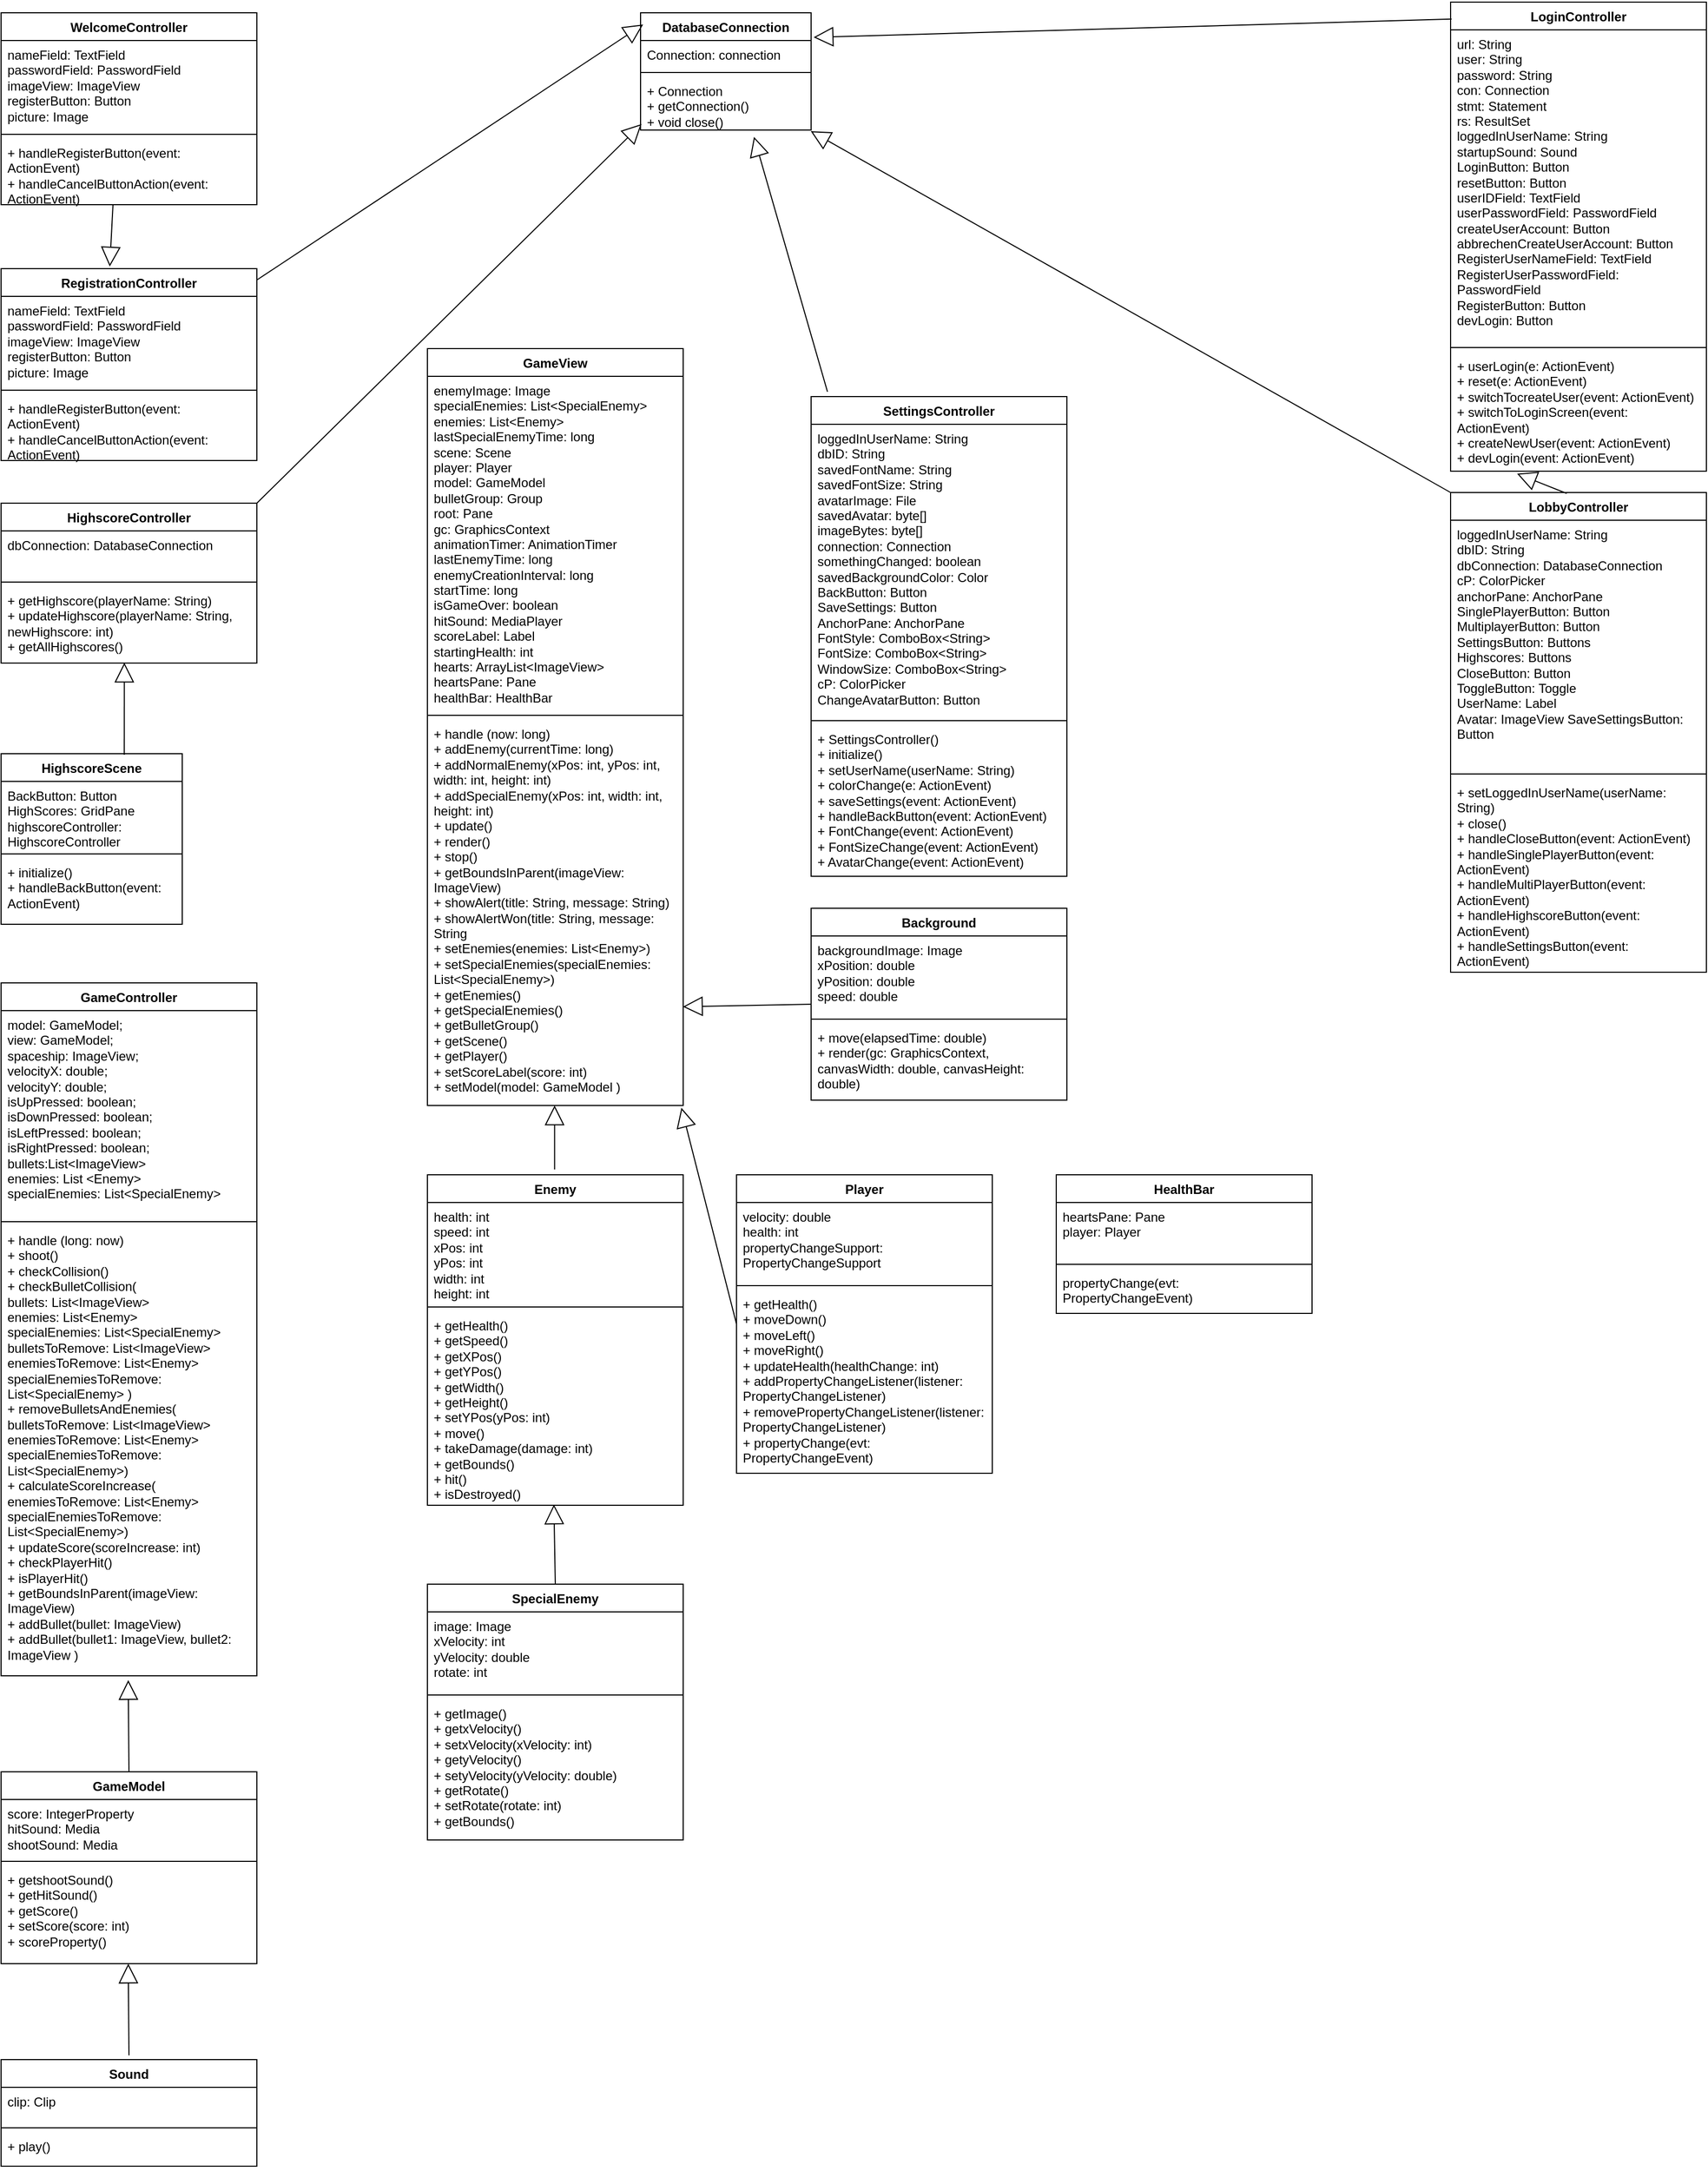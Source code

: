 <mxfile version="21.3.2" pages="2">
  <diagram name="mit welcome- und registrationcontroller" id="ffsZXkNofe1MwQi4akU4">
    <mxGraphModel dx="1271" dy="729" grid="1" gridSize="10" guides="1" tooltips="1" connect="1" arrows="1" fold="1" page="1" pageScale="1" pageWidth="1654" pageHeight="1169" math="0" shadow="0">
      <root>
        <mxCell id="0" />
        <mxCell id="1" parent="0" />
        <mxCell id="R9NU2i1qw7t-028HuFdZ-18" value="DatabaseConnection" style="swimlane;fontStyle=1;align=center;verticalAlign=top;childLayout=stackLayout;horizontal=1;startSize=26;horizontalStack=0;resizeParent=1;resizeParentMax=0;resizeLast=0;collapsible=1;marginBottom=0;whiteSpace=wrap;html=1;" vertex="1" parent="1">
          <mxGeometry x="640" y="40" width="160" height="110" as="geometry">
            <mxRectangle x="80" y="540" width="160" height="30" as="alternateBounds" />
          </mxGeometry>
        </mxCell>
        <mxCell id="R9NU2i1qw7t-028HuFdZ-19" value="Connection: connection" style="text;strokeColor=none;fillColor=none;align=left;verticalAlign=top;spacingLeft=4;spacingRight=4;overflow=hidden;rotatable=0;points=[[0,0.5],[1,0.5]];portConstraint=eastwest;whiteSpace=wrap;html=1;" vertex="1" parent="R9NU2i1qw7t-028HuFdZ-18">
          <mxGeometry y="26" width="160" height="26" as="geometry" />
        </mxCell>
        <mxCell id="R9NU2i1qw7t-028HuFdZ-20" value="" style="line;strokeWidth=1;fillColor=none;align=left;verticalAlign=middle;spacingTop=-1;spacingLeft=3;spacingRight=3;rotatable=0;labelPosition=right;points=[];portConstraint=eastwest;strokeColor=inherit;" vertex="1" parent="R9NU2i1qw7t-028HuFdZ-18">
          <mxGeometry y="52" width="160" height="8" as="geometry" />
        </mxCell>
        <mxCell id="R9NU2i1qw7t-028HuFdZ-21" value="&lt;div&gt;+ Connection &lt;br&gt;+ getConnection()&lt;/div&gt;&lt;div&gt;+ void close()&lt;br&gt;&lt;/div&gt;" style="text;strokeColor=none;fillColor=none;align=left;verticalAlign=top;spacingLeft=4;spacingRight=4;overflow=hidden;rotatable=0;points=[[0,0.5],[1,0.5]];portConstraint=eastwest;whiteSpace=wrap;html=1;" vertex="1" parent="R9NU2i1qw7t-028HuFdZ-18">
          <mxGeometry y="60" width="160" height="50" as="geometry" />
        </mxCell>
        <mxCell id="R9NU2i1qw7t-028HuFdZ-22" value="GameController" style="swimlane;fontStyle=1;align=center;verticalAlign=top;childLayout=stackLayout;horizontal=1;startSize=26;horizontalStack=0;resizeParent=1;resizeParentMax=0;resizeLast=0;collapsible=1;marginBottom=0;whiteSpace=wrap;html=1;" vertex="1" parent="1">
          <mxGeometry x="40" y="950" width="240" height="650" as="geometry">
            <mxRectangle x="40" y="950" width="160" height="30" as="alternateBounds" />
          </mxGeometry>
        </mxCell>
        <mxCell id="R9NU2i1qw7t-028HuFdZ-23" value="model: GameModel;&lt;br&gt;view: GameModel;&lt;br&gt;spaceship: ImageView;&lt;br&gt;velocityX: double;&lt;br&gt;&lt;div&gt;velocityY: double;&lt;/div&gt;&lt;div&gt;isUpPressed: boolean;&lt;/div&gt;isDownPressed: boolean;&lt;br&gt;isLeftPressed: boolean;&lt;br&gt;isRightPressed: boolean;&lt;br&gt;bullets:List&amp;lt;ImageView&amp;gt;&lt;br&gt;&lt;div&gt;enemies: List &amp;lt;Enemy&amp;gt;&lt;/div&gt;&lt;div&gt;specialEnemies: List&amp;lt;SpecialEnemy&amp;gt; &lt;/div&gt;" style="text;strokeColor=none;fillColor=none;align=left;verticalAlign=top;spacingLeft=4;spacingRight=4;overflow=hidden;rotatable=0;points=[[0,0.5],[1,0.5]];portConstraint=eastwest;whiteSpace=wrap;html=1;" vertex="1" parent="R9NU2i1qw7t-028HuFdZ-22">
          <mxGeometry y="26" width="240" height="194" as="geometry" />
        </mxCell>
        <mxCell id="R9NU2i1qw7t-028HuFdZ-24" value="" style="line;strokeWidth=1;fillColor=none;align=left;verticalAlign=middle;spacingTop=-1;spacingLeft=3;spacingRight=3;rotatable=0;labelPosition=right;points=[];portConstraint=eastwest;strokeColor=inherit;" vertex="1" parent="R9NU2i1qw7t-028HuFdZ-22">
          <mxGeometry y="220" width="240" height="8" as="geometry" />
        </mxCell>
        <mxCell id="R9NU2i1qw7t-028HuFdZ-25" value="&lt;div&gt;+ handle (long: now)&lt;/div&gt;&lt;div&gt;+ shoot()&lt;/div&gt;&lt;div&gt;+ checkCollision()&lt;/div&gt;&lt;div&gt;+ checkBulletCollision(&lt;/div&gt;&lt;div&gt;bullets: List&amp;lt;ImageView&amp;gt; &lt;br&gt;&lt;/div&gt;&lt;div&gt;enemies: List&amp;lt;Enemy&amp;gt; &lt;br&gt;&lt;/div&gt;&lt;div&gt;specialEnemies: List&amp;lt;SpecialEnemy&amp;gt; &lt;br&gt;bulletsToRemove: List&amp;lt;ImageView&amp;gt; enemiesToRemove: List&amp;lt;Enemy&amp;gt;&lt;br&gt;specialEnemiesToRemove: List&amp;lt;SpecialEnemy&amp;gt; )&lt;/div&gt;&lt;div&gt;+ removeBulletsAndEnemies(&lt;br&gt;bulletsToRemove: List&amp;lt;ImageView&amp;gt;&lt;/div&gt;&lt;div&gt;enemiesToRemove: List&amp;lt;Enemy&amp;gt; &lt;br&gt;specialEnemiesToRemove: List&amp;lt;SpecialEnemy&amp;gt;)&lt;/div&gt;&lt;div&gt;+ calculateScoreIncrease(&lt;/div&gt;&lt;div&gt;enemiesToRemove: List&amp;lt;Enemy&amp;gt;  specialEnemiesToRemove: List&amp;lt;SpecialEnemy&amp;gt;)&lt;/div&gt;&lt;div&gt;+ updateScore(scoreIncrease: int)&lt;/div&gt;&lt;div&gt;+ checkPlayerHit()&lt;/div&gt;&lt;div&gt;+ isPlayerHit()&lt;/div&gt;&lt;div&gt;+ getBoundsInParent(imageView: ImageView)&lt;/div&gt;&lt;div&gt;+ addBullet(bullet: ImageView)&lt;/div&gt;&lt;div&gt;+ addBullet(bullet1: ImageView, bullet2: ImageView )&lt;br&gt;&lt;/div&gt;" style="text;strokeColor=none;fillColor=none;align=left;verticalAlign=top;spacingLeft=4;spacingRight=4;overflow=hidden;rotatable=0;points=[[0,0.5],[1,0.5]];portConstraint=eastwest;whiteSpace=wrap;html=1;" vertex="1" parent="R9NU2i1qw7t-028HuFdZ-22">
          <mxGeometry y="228" width="240" height="422" as="geometry" />
        </mxCell>
        <mxCell id="R9NU2i1qw7t-028HuFdZ-26" value="HighscoreController" style="swimlane;fontStyle=1;align=center;verticalAlign=top;childLayout=stackLayout;horizontal=1;startSize=26;horizontalStack=0;resizeParent=1;resizeParentMax=0;resizeLast=0;collapsible=1;marginBottom=0;whiteSpace=wrap;html=1;" vertex="1" parent="1">
          <mxGeometry x="40" y="500" width="240" height="150" as="geometry">
            <mxRectangle x="570" y="620" width="160" height="30" as="alternateBounds" />
          </mxGeometry>
        </mxCell>
        <mxCell id="R9NU2i1qw7t-028HuFdZ-27" value="dbConnection: DatabaseConnection" style="text;strokeColor=none;fillColor=none;align=left;verticalAlign=top;spacingLeft=4;spacingRight=4;overflow=hidden;rotatable=0;points=[[0,0.5],[1,0.5]];portConstraint=eastwest;whiteSpace=wrap;html=1;" vertex="1" parent="R9NU2i1qw7t-028HuFdZ-26">
          <mxGeometry y="26" width="240" height="44" as="geometry" />
        </mxCell>
        <mxCell id="R9NU2i1qw7t-028HuFdZ-28" value="" style="line;strokeWidth=1;fillColor=none;align=left;verticalAlign=middle;spacingTop=-1;spacingLeft=3;spacingRight=3;rotatable=0;labelPosition=right;points=[];portConstraint=eastwest;strokeColor=inherit;" vertex="1" parent="R9NU2i1qw7t-028HuFdZ-26">
          <mxGeometry y="70" width="240" height="8" as="geometry" />
        </mxCell>
        <mxCell id="R9NU2i1qw7t-028HuFdZ-29" value="+ getHighscore(playerName: String)&lt;div&gt;+ updateHighscore(playerName: String, newHighscore: int)&lt;/div&gt;&lt;div&gt;+ getAllHighscores()&lt;br&gt;&lt;/div&gt;" style="text;strokeColor=none;fillColor=none;align=left;verticalAlign=top;spacingLeft=4;spacingRight=4;overflow=hidden;rotatable=0;points=[[0,0.5],[1,0.5]];portConstraint=eastwest;whiteSpace=wrap;html=1;" vertex="1" parent="R9NU2i1qw7t-028HuFdZ-26">
          <mxGeometry y="78" width="240" height="72" as="geometry" />
        </mxCell>
        <mxCell id="R9NU2i1qw7t-028HuFdZ-30" value="HighscoreScene" style="swimlane;fontStyle=1;align=center;verticalAlign=top;childLayout=stackLayout;horizontal=1;startSize=26;horizontalStack=0;resizeParent=1;resizeParentMax=0;resizeLast=0;collapsible=1;marginBottom=0;whiteSpace=wrap;html=1;" vertex="1" parent="1">
          <mxGeometry x="40" y="735" width="170" height="160" as="geometry">
            <mxRectangle x="809" y="620" width="130" height="30" as="alternateBounds" />
          </mxGeometry>
        </mxCell>
        <mxCell id="R9NU2i1qw7t-028HuFdZ-31" value="&lt;div&gt;BackButton: Button&lt;/div&gt;&lt;div&gt;HighScores: GridPane&lt;br&gt;&lt;/div&gt;&lt;div&gt;highscoreController: HighscoreController&lt;br&gt;&lt;/div&gt;&lt;div&gt;&lt;br&gt;&lt;/div&gt;" style="text;strokeColor=none;fillColor=none;align=left;verticalAlign=top;spacingLeft=4;spacingRight=4;overflow=hidden;rotatable=0;points=[[0,0.5],[1,0.5]];portConstraint=eastwest;whiteSpace=wrap;html=1;" vertex="1" parent="R9NU2i1qw7t-028HuFdZ-30">
          <mxGeometry y="26" width="170" height="64" as="geometry" />
        </mxCell>
        <mxCell id="R9NU2i1qw7t-028HuFdZ-32" value="" style="line;strokeWidth=1;fillColor=none;align=left;verticalAlign=middle;spacingTop=-1;spacingLeft=3;spacingRight=3;rotatable=0;labelPosition=right;points=[];portConstraint=eastwest;strokeColor=inherit;" vertex="1" parent="R9NU2i1qw7t-028HuFdZ-30">
          <mxGeometry y="90" width="170" height="8" as="geometry" />
        </mxCell>
        <mxCell id="R9NU2i1qw7t-028HuFdZ-33" value="+ initialize()&lt;div&gt;+ handleBackButton(event: ActionEvent)&lt;br&gt;&lt;/div&gt;" style="text;strokeColor=none;fillColor=none;align=left;verticalAlign=top;spacingLeft=4;spacingRight=4;overflow=hidden;rotatable=0;points=[[0,0.5],[1,0.5]];portConstraint=eastwest;whiteSpace=wrap;html=1;" vertex="1" parent="R9NU2i1qw7t-028HuFdZ-30">
          <mxGeometry y="98" width="170" height="62" as="geometry" />
        </mxCell>
        <mxCell id="R9NU2i1qw7t-028HuFdZ-34" value="LobbyController" style="swimlane;fontStyle=1;align=center;verticalAlign=top;childLayout=stackLayout;horizontal=1;startSize=26;horizontalStack=0;resizeParent=1;resizeParentMax=0;resizeLast=0;collapsible=1;marginBottom=0;whiteSpace=wrap;html=1;" vertex="1" parent="1">
          <mxGeometry x="1400" y="490" width="240" height="450" as="geometry">
            <mxRectangle x="310" y="520" width="130" height="30" as="alternateBounds" />
          </mxGeometry>
        </mxCell>
        <mxCell id="R9NU2i1qw7t-028HuFdZ-35" value="loggedInUserName: String&lt;br&gt;dbID: String&lt;br&gt;&lt;div&gt;dbConnection: DatabaseConnection&lt;/div&gt;&lt;div&gt;cP: ColorPicker&lt;/div&gt;&lt;div&gt;anchorPane: AnchorPane&amp;nbsp; SinglePlayerButton: Button&lt;br&gt;MultiplayerButton: Button&lt;br&gt;SettingsButton: Buttons&lt;br&gt;Highscores: Buttons&lt;br&gt;CloseButton: Button&lt;br&gt;ToggleButton: Toggle&lt;br&gt;UserName: Label &lt;br&gt;&lt;/div&gt;&lt;div&gt;Avatar: ImageView SaveSettingsButton: Button&lt;br&gt;&lt;/div&gt;" style="text;strokeColor=none;fillColor=none;align=left;verticalAlign=top;spacingLeft=4;spacingRight=4;overflow=hidden;rotatable=0;points=[[0,0.5],[1,0.5]];portConstraint=eastwest;whiteSpace=wrap;html=1;" vertex="1" parent="R9NU2i1qw7t-028HuFdZ-34">
          <mxGeometry y="26" width="240" height="234" as="geometry" />
        </mxCell>
        <mxCell id="R9NU2i1qw7t-028HuFdZ-36" value="" style="line;strokeWidth=1;fillColor=none;align=left;verticalAlign=middle;spacingTop=-1;spacingLeft=3;spacingRight=3;rotatable=0;labelPosition=right;points=[];portConstraint=eastwest;strokeColor=inherit;" vertex="1" parent="R9NU2i1qw7t-028HuFdZ-34">
          <mxGeometry y="260" width="240" height="8" as="geometry" />
        </mxCell>
        <mxCell id="R9NU2i1qw7t-028HuFdZ-37" value="&lt;div&gt;+ setLoggedInUserName(userName: String)&lt;br&gt;&lt;/div&gt;&lt;div&gt;+ close()&lt;/div&gt;&lt;div&gt;+ handleCloseButton(event: ActionEvent)&lt;/div&gt;&lt;div&gt;+ handleSinglePlayerButton(event: ActionEvent)&lt;/div&gt;&lt;div&gt;+ handleMultiPlayerButton(event: ActionEvent)&lt;/div&gt;&lt;div&gt;+ handleHighscoreButton(event: ActionEvent)&lt;/div&gt;&lt;div&gt;+ handleSettingsButton(event: ActionEvent)&lt;/div&gt;" style="text;strokeColor=none;fillColor=none;align=left;verticalAlign=top;spacingLeft=4;spacingRight=4;overflow=hidden;rotatable=0;points=[[0,0.5],[1,0.5]];portConstraint=eastwest;whiteSpace=wrap;html=1;" vertex="1" parent="R9NU2i1qw7t-028HuFdZ-34">
          <mxGeometry y="268" width="240" height="182" as="geometry" />
        </mxCell>
        <mxCell id="R9NU2i1qw7t-028HuFdZ-38" value="LoginController" style="swimlane;fontStyle=1;align=center;verticalAlign=top;childLayout=stackLayout;horizontal=1;startSize=26;horizontalStack=0;resizeParent=1;resizeParentMax=0;resizeLast=0;collapsible=1;marginBottom=0;whiteSpace=wrap;html=1;" vertex="1" parent="1">
          <mxGeometry x="1400" y="30" width="240" height="440" as="geometry">
            <mxRectangle x="40" y="710" width="130" height="30" as="alternateBounds" />
          </mxGeometry>
        </mxCell>
        <mxCell id="R9NU2i1qw7t-028HuFdZ-39" value="url: String&lt;br&gt;user: String&lt;br&gt;password: String&lt;br&gt;con: Connection&lt;br&gt;stmt: Statement&lt;br&gt;rs: ResultSet &lt;br&gt;loggedInUserName: String&lt;br&gt;startupSound: Sound&lt;br&gt;LoginButton: Button&lt;br&gt;resetButton: Button&lt;br&gt;userIDField: TextField&lt;br&gt;userPasswordField: PasswordField&lt;br&gt;createUserAccount: Button&lt;br&gt;abbrechenCreateUserAccount: Button&lt;br&gt;RegisterUserNameField: TextField&lt;br&gt;RegisterUserPasswordField: PasswordField&lt;br&gt;RegisterButton: Button&lt;br&gt;devLogin: Button" style="text;strokeColor=none;fillColor=none;align=left;verticalAlign=top;spacingLeft=4;spacingRight=4;overflow=hidden;rotatable=0;points=[[0,0.5],[1,0.5]];portConstraint=eastwest;whiteSpace=wrap;html=1;" vertex="1" parent="R9NU2i1qw7t-028HuFdZ-38">
          <mxGeometry y="26" width="240" height="294" as="geometry" />
        </mxCell>
        <mxCell id="R9NU2i1qw7t-028HuFdZ-40" value="" style="line;strokeWidth=1;fillColor=none;align=left;verticalAlign=middle;spacingTop=-1;spacingLeft=3;spacingRight=3;rotatable=0;labelPosition=right;points=[];portConstraint=eastwest;strokeColor=inherit;" vertex="1" parent="R9NU2i1qw7t-028HuFdZ-38">
          <mxGeometry y="320" width="240" height="8" as="geometry" />
        </mxCell>
        <mxCell id="R9NU2i1qw7t-028HuFdZ-41" value="&lt;div&gt;+ userLogin(e: ActionEvent)&lt;/div&gt;&lt;div&gt;+ reset(e: ActionEvent)&lt;/div&gt;&lt;div&gt;+ switchTocreateUser(event: ActionEvent)&lt;/div&gt;&lt;div&gt;+ switchToLoginScreen(event: ActionEvent)&lt;/div&gt;&lt;div&gt;+ createNewUser(event: ActionEvent)&lt;/div&gt;&lt;div&gt;+ devLogin(event: ActionEvent)&lt;/div&gt;" style="text;strokeColor=none;fillColor=none;align=left;verticalAlign=top;spacingLeft=4;spacingRight=4;overflow=hidden;rotatable=0;points=[[0,0.5],[1,0.5]];portConstraint=eastwest;whiteSpace=wrap;html=1;" vertex="1" parent="R9NU2i1qw7t-028HuFdZ-38">
          <mxGeometry y="328" width="240" height="112" as="geometry" />
        </mxCell>
        <mxCell id="R9NU2i1qw7t-028HuFdZ-43" value="SettingsController" style="swimlane;fontStyle=1;align=center;verticalAlign=top;childLayout=stackLayout;horizontal=1;startSize=26;horizontalStack=0;resizeParent=1;resizeParentMax=0;resizeLast=0;collapsible=1;marginBottom=0;whiteSpace=wrap;html=1;" vertex="1" parent="1">
          <mxGeometry x="800" y="400" width="240" height="450" as="geometry">
            <mxRectangle x="90" y="1020" width="150" height="30" as="alternateBounds" />
          </mxGeometry>
        </mxCell>
        <mxCell id="R9NU2i1qw7t-028HuFdZ-44" value="loggedInUserName: String&lt;br&gt;dbID: String&lt;br&gt;savedFontName: String&lt;br&gt;savedFontSize: String&lt;br&gt;avatarImage: File&lt;br&gt;savedAvatar: byte[] &lt;br&gt;imageBytes: byte[] &lt;br&gt;connection: Connection&lt;br&gt;somethingChanged: boolean&lt;br&gt;savedBackgroundColor: Color&lt;br&gt;BackButton: Button&lt;br&gt;SaveSettings: Button&lt;br&gt;AnchorPane: AnchorPane&lt;br&gt;FontStyle: ComboBox&amp;lt;String&amp;gt; &lt;br&gt;FontSize: ComboBox&amp;lt;String&amp;gt; &lt;br&gt;WindowSize: ComboBox&amp;lt;String&amp;gt; &lt;br&gt;cP: ColorPicker&lt;br&gt;ChangeAvatarButton: Button" style="text;strokeColor=none;fillColor=none;align=left;verticalAlign=top;spacingLeft=4;spacingRight=4;overflow=hidden;rotatable=0;points=[[0,0.5],[1,0.5]];portConstraint=eastwest;whiteSpace=wrap;html=1;" vertex="1" parent="R9NU2i1qw7t-028HuFdZ-43">
          <mxGeometry y="26" width="240" height="274" as="geometry" />
        </mxCell>
        <mxCell id="R9NU2i1qw7t-028HuFdZ-45" value="" style="line;strokeWidth=1;fillColor=none;align=left;verticalAlign=middle;spacingTop=-1;spacingLeft=3;spacingRight=3;rotatable=0;labelPosition=right;points=[];portConstraint=eastwest;strokeColor=inherit;" vertex="1" parent="R9NU2i1qw7t-028HuFdZ-43">
          <mxGeometry y="300" width="240" height="8" as="geometry" />
        </mxCell>
        <mxCell id="R9NU2i1qw7t-028HuFdZ-46" value="&lt;div&gt;+ SettingsController()&lt;/div&gt;&lt;div&gt;+ initialize()&lt;/div&gt;&lt;div&gt;+ setUserName(userName: String)&lt;/div&gt;&lt;div&gt;+ colorChange(e: ActionEvent)&lt;/div&gt;&lt;div&gt;+ saveSettings(event: ActionEvent)&lt;/div&gt;&lt;div&gt;+ handleBackButton(event: ActionEvent)&lt;/div&gt;&lt;div&gt;+ FontChange(event: ActionEvent)&lt;/div&gt;&lt;div&gt;+ FontSizeChange(event: ActionEvent)&lt;/div&gt;&lt;div&gt;+ AvatarChange(event: ActionEvent)&lt;/div&gt;&lt;div&gt;&lt;br&gt;&lt;/div&gt;" style="text;strokeColor=none;fillColor=none;align=left;verticalAlign=top;spacingLeft=4;spacingRight=4;overflow=hidden;rotatable=0;points=[[0,0.5],[1,0.5]];portConstraint=eastwest;whiteSpace=wrap;html=1;" vertex="1" parent="R9NU2i1qw7t-028HuFdZ-43">
          <mxGeometry y="308" width="240" height="142" as="geometry" />
        </mxCell>
        <mxCell id="R9NU2i1qw7t-028HuFdZ-56" value="WelcomeController" style="swimlane;fontStyle=1;align=center;verticalAlign=top;childLayout=stackLayout;horizontal=1;startSize=26;horizontalStack=0;resizeParent=1;resizeParentMax=0;resizeLast=0;collapsible=1;marginBottom=0;whiteSpace=wrap;html=1;" vertex="1" parent="1">
          <mxGeometry x="40" y="40" width="240" height="180" as="geometry">
            <mxRectangle x="80" y="10" width="150" height="30" as="alternateBounds" />
          </mxGeometry>
        </mxCell>
        <mxCell id="R9NU2i1qw7t-028HuFdZ-57" value="nameField: TextField&lt;br&gt;passwordField: PasswordField&lt;br&gt;imageView: ImageView&lt;br&gt;&lt;div&gt;registerButton: Button&lt;/div&gt;&lt;div&gt;picture: Image&lt;br&gt;&lt;/div&gt;" style="text;strokeColor=none;fillColor=none;align=left;verticalAlign=top;spacingLeft=4;spacingRight=4;overflow=hidden;rotatable=0;points=[[0,0.5],[1,0.5]];portConstraint=eastwest;whiteSpace=wrap;html=1;" vertex="1" parent="R9NU2i1qw7t-028HuFdZ-56">
          <mxGeometry y="26" width="240" height="84" as="geometry" />
        </mxCell>
        <mxCell id="R9NU2i1qw7t-028HuFdZ-58" value="" style="line;strokeWidth=1;fillColor=none;align=left;verticalAlign=middle;spacingTop=-1;spacingLeft=3;spacingRight=3;rotatable=0;labelPosition=right;points=[];portConstraint=eastwest;strokeColor=inherit;" vertex="1" parent="R9NU2i1qw7t-028HuFdZ-56">
          <mxGeometry y="110" width="240" height="8" as="geometry" />
        </mxCell>
        <mxCell id="R9NU2i1qw7t-028HuFdZ-59" value="+ handleRegisterButton(event: ActionEvent)&lt;div&gt;+ handleCancelButtonAction(event: ActionEvent)&lt;/div&gt;" style="text;strokeColor=none;fillColor=none;align=left;verticalAlign=top;spacingLeft=4;spacingRight=4;overflow=hidden;rotatable=0;points=[[0,0.5],[1,0.5]];portConstraint=eastwest;whiteSpace=wrap;html=1;" vertex="1" parent="R9NU2i1qw7t-028HuFdZ-56">
          <mxGeometry y="118" width="240" height="62" as="geometry" />
        </mxCell>
        <mxCell id="R9NU2i1qw7t-028HuFdZ-64" value="GameModel" style="swimlane;fontStyle=1;align=center;verticalAlign=top;childLayout=stackLayout;horizontal=1;startSize=26;horizontalStack=0;resizeParent=1;resizeParentMax=0;resizeLast=0;collapsible=1;marginBottom=0;whiteSpace=wrap;html=1;" vertex="1" parent="1">
          <mxGeometry x="40" y="1690" width="240" height="180" as="geometry">
            <mxRectangle x="40" y="1640" width="150" height="30" as="alternateBounds" />
          </mxGeometry>
        </mxCell>
        <mxCell id="R9NU2i1qw7t-028HuFdZ-65" value="&lt;div&gt;score: IntegerProperty &lt;br&gt;&lt;/div&gt;&lt;div&gt;hitSound: Media&lt;br&gt;shootSound: Media&lt;br&gt;&lt;/div&gt;" style="text;strokeColor=none;fillColor=none;align=left;verticalAlign=top;spacingLeft=4;spacingRight=4;overflow=hidden;rotatable=0;points=[[0,0.5],[1,0.5]];portConstraint=eastwest;whiteSpace=wrap;html=1;" vertex="1" parent="R9NU2i1qw7t-028HuFdZ-64">
          <mxGeometry y="26" width="240" height="54" as="geometry" />
        </mxCell>
        <mxCell id="R9NU2i1qw7t-028HuFdZ-66" value="" style="line;strokeWidth=1;fillColor=none;align=left;verticalAlign=middle;spacingTop=-1;spacingLeft=3;spacingRight=3;rotatable=0;labelPosition=right;points=[];portConstraint=eastwest;strokeColor=inherit;" vertex="1" parent="R9NU2i1qw7t-028HuFdZ-64">
          <mxGeometry y="80" width="240" height="8" as="geometry" />
        </mxCell>
        <mxCell id="R9NU2i1qw7t-028HuFdZ-67" value="&lt;div&gt;+ getshootSound()&lt;/div&gt;&lt;div&gt;+ getHitSound()&lt;/div&gt;&lt;div&gt;+ getScore()&lt;/div&gt;&lt;div&gt;+ setScore(score: int)&lt;/div&gt;&lt;div&gt;+ scoreProperty()&lt;br&gt;&lt;/div&gt;" style="text;strokeColor=none;fillColor=none;align=left;verticalAlign=top;spacingLeft=4;spacingRight=4;overflow=hidden;rotatable=0;points=[[0,0.5],[1,0.5]];portConstraint=eastwest;whiteSpace=wrap;html=1;" vertex="1" parent="R9NU2i1qw7t-028HuFdZ-64">
          <mxGeometry y="88" width="240" height="92" as="geometry" />
        </mxCell>
        <mxCell id="R9NU2i1qw7t-028HuFdZ-68" value="HealthBar" style="swimlane;fontStyle=1;align=center;verticalAlign=top;childLayout=stackLayout;horizontal=1;startSize=26;horizontalStack=0;resizeParent=1;resizeParentMax=0;resizeLast=0;collapsible=1;marginBottom=0;whiteSpace=wrap;html=1;" vertex="1" parent="1">
          <mxGeometry x="1030" y="1130" width="240" height="130" as="geometry">
            <mxRectangle x="1000" y="1130" width="150" height="30" as="alternateBounds" />
          </mxGeometry>
        </mxCell>
        <mxCell id="R9NU2i1qw7t-028HuFdZ-69" value="heartsPane: Pane&lt;br&gt;player: Player" style="text;strokeColor=none;fillColor=none;align=left;verticalAlign=top;spacingLeft=4;spacingRight=4;overflow=hidden;rotatable=0;points=[[0,0.5],[1,0.5]];portConstraint=eastwest;whiteSpace=wrap;html=1;" vertex="1" parent="R9NU2i1qw7t-028HuFdZ-68">
          <mxGeometry y="26" width="240" height="54" as="geometry" />
        </mxCell>
        <mxCell id="R9NU2i1qw7t-028HuFdZ-70" value="" style="line;strokeWidth=1;fillColor=none;align=left;verticalAlign=middle;spacingTop=-1;spacingLeft=3;spacingRight=3;rotatable=0;labelPosition=right;points=[];portConstraint=eastwest;strokeColor=inherit;" vertex="1" parent="R9NU2i1qw7t-028HuFdZ-68">
          <mxGeometry y="80" width="240" height="8" as="geometry" />
        </mxCell>
        <mxCell id="R9NU2i1qw7t-028HuFdZ-71" value="propertyChange(evt: PropertyChangeEvent)" style="text;strokeColor=none;fillColor=none;align=left;verticalAlign=top;spacingLeft=4;spacingRight=4;overflow=hidden;rotatable=0;points=[[0,0.5],[1,0.5]];portConstraint=eastwest;whiteSpace=wrap;html=1;" vertex="1" parent="R9NU2i1qw7t-028HuFdZ-68">
          <mxGeometry y="88" width="240" height="42" as="geometry" />
        </mxCell>
        <mxCell id="R9NU2i1qw7t-028HuFdZ-72" value="Player" style="swimlane;fontStyle=1;align=center;verticalAlign=top;childLayout=stackLayout;horizontal=1;startSize=26;horizontalStack=0;resizeParent=1;resizeParentMax=0;resizeLast=0;collapsible=1;marginBottom=0;whiteSpace=wrap;html=1;" vertex="1" parent="1">
          <mxGeometry x="730" y="1130" width="240" height="280" as="geometry">
            <mxRectangle x="800" y="930" width="150" height="30" as="alternateBounds" />
          </mxGeometry>
        </mxCell>
        <mxCell id="R9NU2i1qw7t-028HuFdZ-73" value="&lt;div&gt;velocity: double&lt;/div&gt;&lt;div&gt;health: int&lt;/div&gt;&lt;div&gt;propertyChangeSupport: PropertyChangeSupport&lt;/div&gt;" style="text;strokeColor=none;fillColor=none;align=left;verticalAlign=top;spacingLeft=4;spacingRight=4;overflow=hidden;rotatable=0;points=[[0,0.5],[1,0.5]];portConstraint=eastwest;whiteSpace=wrap;html=1;" vertex="1" parent="R9NU2i1qw7t-028HuFdZ-72">
          <mxGeometry y="26" width="240" height="74" as="geometry" />
        </mxCell>
        <mxCell id="R9NU2i1qw7t-028HuFdZ-74" value="" style="line;strokeWidth=1;fillColor=none;align=left;verticalAlign=middle;spacingTop=-1;spacingLeft=3;spacingRight=3;rotatable=0;labelPosition=right;points=[];portConstraint=eastwest;strokeColor=inherit;" vertex="1" parent="R9NU2i1qw7t-028HuFdZ-72">
          <mxGeometry y="100" width="240" height="8" as="geometry" />
        </mxCell>
        <mxCell id="R9NU2i1qw7t-028HuFdZ-75" value="&lt;div&gt;+ getHealth()&lt;/div&gt;&lt;div&gt;+ moveDown()&lt;/div&gt;&lt;div&gt;+ moveLeft()&lt;/div&gt;&lt;div&gt;+ moveRight()&lt;/div&gt;&lt;div&gt;+ updateHealth(healthChange: int)&lt;/div&gt;&lt;div&gt;+ addPropertyChangeListener(listener: PropertyChangeListener)&lt;/div&gt;&lt;div&gt;+ removePropertyChangeListener(listener:&lt;/div&gt;&lt;div&gt;PropertyChangeListener)&lt;/div&gt;&lt;div&gt;+ propertyChange(evt: PropertyChangeEvent)&lt;br&gt;&lt;/div&gt;" style="text;strokeColor=none;fillColor=none;align=left;verticalAlign=top;spacingLeft=4;spacingRight=4;overflow=hidden;rotatable=0;points=[[0,0.5],[1,0.5]];portConstraint=eastwest;whiteSpace=wrap;html=1;" vertex="1" parent="R9NU2i1qw7t-028HuFdZ-72">
          <mxGeometry y="108" width="240" height="172" as="geometry" />
        </mxCell>
        <mxCell id="R9NU2i1qw7t-028HuFdZ-76" value="Sound" style="swimlane;fontStyle=1;align=center;verticalAlign=top;childLayout=stackLayout;horizontal=1;startSize=26;horizontalStack=0;resizeParent=1;resizeParentMax=0;resizeLast=0;collapsible=1;marginBottom=0;whiteSpace=wrap;html=1;" vertex="1" parent="1">
          <mxGeometry x="40" y="1960" width="240" height="100" as="geometry">
            <mxRectangle x="360" y="1640" width="150" height="30" as="alternateBounds" />
          </mxGeometry>
        </mxCell>
        <mxCell id="R9NU2i1qw7t-028HuFdZ-77" value="clip: Clip" style="text;strokeColor=none;fillColor=none;align=left;verticalAlign=top;spacingLeft=4;spacingRight=4;overflow=hidden;rotatable=0;points=[[0,0.5],[1,0.5]];portConstraint=eastwest;whiteSpace=wrap;html=1;" vertex="1" parent="R9NU2i1qw7t-028HuFdZ-76">
          <mxGeometry y="26" width="240" height="34" as="geometry" />
        </mxCell>
        <mxCell id="R9NU2i1qw7t-028HuFdZ-78" value="" style="line;strokeWidth=1;fillColor=none;align=left;verticalAlign=middle;spacingTop=-1;spacingLeft=3;spacingRight=3;rotatable=0;labelPosition=right;points=[];portConstraint=eastwest;strokeColor=inherit;" vertex="1" parent="R9NU2i1qw7t-028HuFdZ-76">
          <mxGeometry y="60" width="240" height="8" as="geometry" />
        </mxCell>
        <mxCell id="R9NU2i1qw7t-028HuFdZ-79" value="&lt;div&gt;+ play()&lt;/div&gt;" style="text;strokeColor=none;fillColor=none;align=left;verticalAlign=top;spacingLeft=4;spacingRight=4;overflow=hidden;rotatable=0;points=[[0,0.5],[1,0.5]];portConstraint=eastwest;whiteSpace=wrap;html=1;" vertex="1" parent="R9NU2i1qw7t-028HuFdZ-76">
          <mxGeometry y="68" width="240" height="32" as="geometry" />
        </mxCell>
        <mxCell id="R9NU2i1qw7t-028HuFdZ-80" value="SpecialEnemy" style="swimlane;fontStyle=1;align=center;verticalAlign=top;childLayout=stackLayout;horizontal=1;startSize=26;horizontalStack=0;resizeParent=1;resizeParentMax=0;resizeLast=0;collapsible=1;marginBottom=0;whiteSpace=wrap;html=1;" vertex="1" parent="1">
          <mxGeometry x="440" y="1514" width="240" height="240" as="geometry">
            <mxRectangle x="440" y="1480" width="150" height="30" as="alternateBounds" />
          </mxGeometry>
        </mxCell>
        <mxCell id="R9NU2i1qw7t-028HuFdZ-81" value="image: Image&lt;br&gt;xVelocity: int&lt;br&gt;yVelocity: double&lt;br&gt;rotate: int" style="text;strokeColor=none;fillColor=none;align=left;verticalAlign=top;spacingLeft=4;spacingRight=4;overflow=hidden;rotatable=0;points=[[0,0.5],[1,0.5]];portConstraint=eastwest;whiteSpace=wrap;html=1;" vertex="1" parent="R9NU2i1qw7t-028HuFdZ-80">
          <mxGeometry y="26" width="240" height="74" as="geometry" />
        </mxCell>
        <mxCell id="R9NU2i1qw7t-028HuFdZ-82" value="" style="line;strokeWidth=1;fillColor=none;align=left;verticalAlign=middle;spacingTop=-1;spacingLeft=3;spacingRight=3;rotatable=0;labelPosition=right;points=[];portConstraint=eastwest;strokeColor=inherit;" vertex="1" parent="R9NU2i1qw7t-028HuFdZ-80">
          <mxGeometry y="100" width="240" height="8" as="geometry" />
        </mxCell>
        <mxCell id="R9NU2i1qw7t-028HuFdZ-83" value="&lt;div&gt;+ getImage()&lt;/div&gt;&lt;div&gt;+ getxVelocity()&lt;/div&gt;&lt;div&gt;+ setxVelocity(xVelocity: int)&lt;/div&gt;&lt;div&gt;+ getyVelocity()&lt;/div&gt;&lt;div&gt;+ setyVelocity(yVelocity: double)&lt;/div&gt;&lt;div&gt;+ getRotate()&lt;/div&gt;&lt;div&gt;+ setRotate(rotate: int)&lt;/div&gt;&lt;div&gt;+ getBounds()&lt;br&gt;&lt;/div&gt;" style="text;strokeColor=none;fillColor=none;align=left;verticalAlign=top;spacingLeft=4;spacingRight=4;overflow=hidden;rotatable=0;points=[[0,0.5],[1,0.5]];portConstraint=eastwest;whiteSpace=wrap;html=1;" vertex="1" parent="R9NU2i1qw7t-028HuFdZ-80">
          <mxGeometry y="108" width="240" height="132" as="geometry" />
        </mxCell>
        <mxCell id="R9NU2i1qw7t-028HuFdZ-84" value="GameView" style="swimlane;fontStyle=1;align=center;verticalAlign=top;childLayout=stackLayout;horizontal=1;startSize=26;horizontalStack=0;resizeParent=1;resizeParentMax=0;resizeLast=0;collapsible=1;marginBottom=0;whiteSpace=wrap;html=1;" vertex="1" parent="1">
          <mxGeometry x="440" y="355" width="240" height="710" as="geometry">
            <mxRectangle x="440" y="355" width="160" height="30" as="alternateBounds" />
          </mxGeometry>
        </mxCell>
        <mxCell id="R9NU2i1qw7t-028HuFdZ-85" value="enemyImage: Image&lt;br&gt;specialEnemies: List&amp;lt;SpecialEnemy&amp;gt; &lt;br&gt;enemies: List&amp;lt;Enemy&amp;gt;&lt;br&gt;lastSpecialEnemyTime: long&lt;br&gt;scene: Scene&lt;br&gt;player: Player&lt;br&gt;model: GameModel&lt;br&gt;bulletGroup: Group&amp;nbsp; &lt;br&gt;root: Pane&lt;br&gt;gc: GraphicsContext&lt;br&gt;animationTimer: AnimationTimer&lt;br&gt;lastEnemyTime: long&lt;br&gt;enemyCreationInterval: long&lt;br&gt;startTime: long&lt;br&gt;isGameOver: boolean&lt;br&gt;hitSound: MediaPlayer&lt;br&gt;&lt;div&gt;scoreLabel: Label&lt;/div&gt;&lt;div&gt;startingHealth: int&lt;br&gt;hearts: ArrayList&amp;lt;ImageView&amp;gt;&lt;br&gt;heartsPane: Pane&lt;br&gt;healthBar: HealthBar&lt;br&gt;&lt;/div&gt;" style="text;strokeColor=none;fillColor=none;align=left;verticalAlign=top;spacingLeft=4;spacingRight=4;overflow=hidden;rotatable=0;points=[[0,0.5],[1,0.5]];portConstraint=eastwest;whiteSpace=wrap;html=1;" vertex="1" parent="R9NU2i1qw7t-028HuFdZ-84">
          <mxGeometry y="26" width="240" height="314" as="geometry" />
        </mxCell>
        <mxCell id="R9NU2i1qw7t-028HuFdZ-86" value="" style="line;strokeWidth=1;fillColor=none;align=left;verticalAlign=middle;spacingTop=-1;spacingLeft=3;spacingRight=3;rotatable=0;labelPosition=right;points=[];portConstraint=eastwest;strokeColor=inherit;" vertex="1" parent="R9NU2i1qw7t-028HuFdZ-84">
          <mxGeometry y="340" width="240" height="8" as="geometry" />
        </mxCell>
        <mxCell id="R9NU2i1qw7t-028HuFdZ-87" value="&lt;div&gt;+ handle (now: long)&lt;/div&gt;&lt;div&gt;+ addEnemy(currentTime: long)&lt;/div&gt;&lt;div&gt;+ addNormalEnemy(xPos: int, yPos: int, width: int, height: int)&lt;/div&gt;&lt;div&gt;+ addSpecialEnemy(xPos: int, width: int, height: int)&lt;/div&gt;&lt;div&gt;+ update()&lt;/div&gt;&lt;div&gt;+ render()&lt;/div&gt;&lt;div&gt;+ stop()&lt;/div&gt;&lt;div&gt;+ getBoundsInParent(imageView: ImageView)&lt;/div&gt;&lt;div&gt;+ showAlert(title: String, message: String)&lt;/div&gt;&lt;div&gt;+ showAlertWon(title: String, message: String&lt;/div&gt;&lt;div&gt;+ setEnemies(enemies: List&amp;lt;Enemy&amp;gt;)&lt;/div&gt;&lt;div&gt;+ setSpecialEnemies(specialEnemies: List&amp;lt;SpecialEnemy&amp;gt;)&lt;/div&gt;&lt;div&gt;+ getEnemies()&lt;/div&gt;&lt;div&gt;+ getSpecialEnemies()&lt;/div&gt;&lt;div&gt;+ getBulletGroup()&lt;/div&gt;&lt;div&gt;+ getScene()&lt;/div&gt;&lt;div&gt;+ getPlayer()&lt;/div&gt;&lt;div&gt;+ setScoreLabel(score: int)&lt;/div&gt;&lt;div&gt;+ setModel(model: GameModel )&lt;br&gt;&lt;/div&gt;" style="text;strokeColor=none;fillColor=none;align=left;verticalAlign=top;spacingLeft=4;spacingRight=4;overflow=hidden;rotatable=0;points=[[0,0.5],[1,0.5]];portConstraint=eastwest;whiteSpace=wrap;html=1;" vertex="1" parent="R9NU2i1qw7t-028HuFdZ-84">
          <mxGeometry y="348" width="240" height="362" as="geometry" />
        </mxCell>
        <mxCell id="R9NU2i1qw7t-028HuFdZ-88" value="Background" style="swimlane;fontStyle=1;align=center;verticalAlign=top;childLayout=stackLayout;horizontal=1;startSize=26;horizontalStack=0;resizeParent=1;resizeParentMax=0;resizeLast=0;collapsible=1;marginBottom=0;whiteSpace=wrap;html=1;" vertex="1" parent="1">
          <mxGeometry x="800" y="880" width="240" height="180" as="geometry">
            <mxRectangle x="800" y="880" width="150" height="30" as="alternateBounds" />
          </mxGeometry>
        </mxCell>
        <mxCell id="R9NU2i1qw7t-028HuFdZ-89" value="backgroundImage: Image&lt;br&gt;xPosition: double&lt;br&gt;yPosition: double&lt;br&gt;speed: double" style="text;strokeColor=none;fillColor=none;align=left;verticalAlign=top;spacingLeft=4;spacingRight=4;overflow=hidden;rotatable=0;points=[[0,0.5],[1,0.5]];portConstraint=eastwest;whiteSpace=wrap;html=1;" vertex="1" parent="R9NU2i1qw7t-028HuFdZ-88">
          <mxGeometry y="26" width="240" height="74" as="geometry" />
        </mxCell>
        <mxCell id="R9NU2i1qw7t-028HuFdZ-90" value="" style="line;strokeWidth=1;fillColor=none;align=left;verticalAlign=middle;spacingTop=-1;spacingLeft=3;spacingRight=3;rotatable=0;labelPosition=right;points=[];portConstraint=eastwest;strokeColor=inherit;" vertex="1" parent="R9NU2i1qw7t-028HuFdZ-88">
          <mxGeometry y="100" width="240" height="8" as="geometry" />
        </mxCell>
        <mxCell id="R9NU2i1qw7t-028HuFdZ-91" value="&lt;div&gt;+ move(elapsedTime: double)&lt;/div&gt;&lt;div&gt;+ render(gc: GraphicsContext, canvasWidth: double, canvasHeight: double)&lt;br&gt;&lt;/div&gt;" style="text;strokeColor=none;fillColor=none;align=left;verticalAlign=top;spacingLeft=4;spacingRight=4;overflow=hidden;rotatable=0;points=[[0,0.5],[1,0.5]];portConstraint=eastwest;whiteSpace=wrap;html=1;" vertex="1" parent="R9NU2i1qw7t-028HuFdZ-88">
          <mxGeometry y="108" width="240" height="72" as="geometry" />
        </mxCell>
        <mxCell id="R9NU2i1qw7t-028HuFdZ-107" value="" style="endArrow=block;endSize=16;endFill=0;html=1;rounded=0;entryX=0.015;entryY=0.1;entryDx=0;entryDy=0;entryPerimeter=0;" edge="1" parent="1" source="R9NU2i1qw7t-028HuFdZ-52" target="R9NU2i1qw7t-028HuFdZ-18">
          <mxGeometry x="0.011" width="160" relative="1" as="geometry">
            <mxPoint x="145" y="110" as="sourcePoint" />
            <mxPoint x="305" y="110" as="targetPoint" />
            <mxPoint as="offset" />
          </mxGeometry>
        </mxCell>
        <mxCell id="R9NU2i1qw7t-028HuFdZ-108" value="" style="endArrow=block;endSize=16;endFill=0;html=1;rounded=0;entryX=1.015;entryY=-0.115;entryDx=0;entryDy=0;entryPerimeter=0;exitX=0.004;exitY=0.036;exitDx=0;exitDy=0;exitPerimeter=0;" edge="1" parent="1" source="R9NU2i1qw7t-028HuFdZ-38" target="R9NU2i1qw7t-028HuFdZ-19">
          <mxGeometry width="160" relative="1" as="geometry">
            <mxPoint x="200" y="480" as="sourcePoint" />
            <mxPoint x="310" y="690" as="targetPoint" />
          </mxGeometry>
        </mxCell>
        <mxCell id="R9NU2i1qw7t-028HuFdZ-110" value="" style="endArrow=block;endSize=16;endFill=0;html=1;rounded=0;entryX=0.998;entryY=1.02;entryDx=0;entryDy=0;exitX=0;exitY=0;exitDx=0;exitDy=0;entryPerimeter=0;" edge="1" parent="1" source="R9NU2i1qw7t-028HuFdZ-34" target="R9NU2i1qw7t-028HuFdZ-21">
          <mxGeometry width="160" relative="1" as="geometry">
            <mxPoint x="600" y="95" as="sourcePoint" />
            <mxPoint x="490" y="195" as="targetPoint" />
          </mxGeometry>
        </mxCell>
        <mxCell id="R9NU2i1qw7t-028HuFdZ-111" value="" style="endArrow=block;endSize=16;endFill=0;html=1;rounded=0;exitX=1;exitY=0;exitDx=0;exitDy=0;entryX=0.006;entryY=0.887;entryDx=0;entryDy=0;entryPerimeter=0;" edge="1" parent="1" source="R9NU2i1qw7t-028HuFdZ-26" target="R9NU2i1qw7t-028HuFdZ-21">
          <mxGeometry width="160" relative="1" as="geometry">
            <mxPoint x="460" y="340" as="sourcePoint" />
            <mxPoint x="240" y="260" as="targetPoint" />
          </mxGeometry>
        </mxCell>
        <mxCell id="R9NU2i1qw7t-028HuFdZ-117" value="" style="endArrow=block;endSize=16;endFill=0;html=1;rounded=0;entryX=0.482;entryY=1.051;entryDx=0;entryDy=0;entryPerimeter=0;exitX=0.68;exitY=0.031;exitDx=0;exitDy=0;exitPerimeter=0;" edge="1" parent="1">
          <mxGeometry width="160" relative="1" as="geometry">
            <mxPoint x="155.6" y="735.96" as="sourcePoint" />
            <mxPoint x="155.68" y="649.672" as="targetPoint" />
          </mxGeometry>
        </mxCell>
        <mxCell id="R9NU2i1qw7t-028HuFdZ-119" value="" style="endArrow=block;endSize=16;endFill=0;html=1;rounded=0;exitX=0.454;exitY=0.002;exitDx=0;exitDy=0;exitPerimeter=0;entryX=0.26;entryY=1.021;entryDx=0;entryDy=0;entryPerimeter=0;" edge="1" parent="1" source="R9NU2i1qw7t-028HuFdZ-34" target="R9NU2i1qw7t-028HuFdZ-41">
          <mxGeometry x="1" y="308" width="160" relative="1" as="geometry">
            <mxPoint x="1310" y="574.5" as="sourcePoint" />
            <mxPoint x="1310" y="480" as="targetPoint" />
            <mxPoint x="250" y="128" as="offset" />
          </mxGeometry>
        </mxCell>
        <mxCell id="R9NU2i1qw7t-028HuFdZ-120" value="" style="endArrow=block;endSize=16;endFill=0;html=1;rounded=0;entryX=0.915;entryY=1.016;entryDx=0;entryDy=0;entryPerimeter=0;exitX=0.5;exitY=0;exitDx=0;exitDy=0;" edge="1" parent="1" source="R9NU2i1qw7t-028HuFdZ-80">
          <mxGeometry x="-0.25" width="160" relative="1" as="geometry">
            <mxPoint x="561.32" y="1514" as="sourcePoint" />
            <mxPoint x="558.68" y="1439.312" as="targetPoint" />
            <mxPoint as="offset" />
          </mxGeometry>
        </mxCell>
        <mxCell id="R9NU2i1qw7t-028HuFdZ-122" value="" style="endArrow=block;endSize=16;endFill=0;html=1;rounded=0;" edge="1" parent="1">
          <mxGeometry width="160" relative="1" as="geometry">
            <mxPoint x="559.33" y="1125" as="sourcePoint" />
            <mxPoint x="559.33" y="1065" as="targetPoint" />
          </mxGeometry>
        </mxCell>
        <mxCell id="R9NU2i1qw7t-028HuFdZ-123" value="" style="endArrow=block;endSize=16;endFill=0;html=1;rounded=0;exitX=0;exitY=0.5;exitDx=0;exitDy=0;entryX=0.999;entryY=0.744;entryDx=0;entryDy=0;entryPerimeter=0;" edge="1" parent="1" source="R9NU2i1qw7t-028HuFdZ-88" target="R9NU2i1qw7t-028HuFdZ-87">
          <mxGeometry width="160" relative="1" as="geometry">
            <mxPoint x="470" y="810" as="sourcePoint" />
            <mxPoint x="460" y="860" as="targetPoint" />
          </mxGeometry>
        </mxCell>
        <mxCell id="R9NU2i1qw7t-028HuFdZ-124" value="" style="endArrow=block;endSize=16;endFill=0;html=1;rounded=0;entryX=0.993;entryY=1.006;entryDx=0;entryDy=0;exitX=0;exitY=0.5;exitDx=0;exitDy=0;entryPerimeter=0;" edge="1" parent="1" source="R9NU2i1qw7t-028HuFdZ-72" target="R9NU2i1qw7t-028HuFdZ-87">
          <mxGeometry width="160" relative="1" as="geometry">
            <mxPoint x="610" y="930" as="sourcePoint" />
            <mxPoint x="560" y="930" as="targetPoint" />
          </mxGeometry>
        </mxCell>
        <mxCell id="R9NU2i1qw7t-028HuFdZ-125" value="" style="endArrow=block;endSize=16;endFill=0;html=1;rounded=0;entryX=0.425;entryY=-0.011;entryDx=0;entryDy=0;entryPerimeter=0;" edge="1" parent="1" target="R9NU2i1qw7t-028HuFdZ-52">
          <mxGeometry x="0.011" width="160" relative="1" as="geometry">
            <mxPoint x="145" y="220" as="sourcePoint" />
            <mxPoint x="106" y="1039" as="targetPoint" />
            <mxPoint as="offset" />
          </mxGeometry>
        </mxCell>
        <mxCell id="R9NU2i1qw7t-028HuFdZ-52" value="RegistrationController" style="swimlane;fontStyle=1;align=center;verticalAlign=top;childLayout=stackLayout;horizontal=1;startSize=26;horizontalStack=0;resizeParent=1;resizeParentMax=0;resizeLast=0;collapsible=1;marginBottom=0;whiteSpace=wrap;html=1;" vertex="1" parent="1">
          <mxGeometry x="40" y="280" width="240" height="180" as="geometry">
            <mxRectangle x="50" y="330" width="150" height="30" as="alternateBounds" />
          </mxGeometry>
        </mxCell>
        <mxCell id="R9NU2i1qw7t-028HuFdZ-53" value="nameField: TextField&lt;br&gt;passwordField: PasswordField&lt;br&gt;imageView: ImageView&lt;br&gt;&lt;div&gt;registerButton: Button&lt;/div&gt;&lt;div&gt;picture: Image&lt;br&gt;&lt;/div&gt;" style="text;strokeColor=none;fillColor=none;align=left;verticalAlign=top;spacingLeft=4;spacingRight=4;overflow=hidden;rotatable=0;points=[[0,0.5],[1,0.5]];portConstraint=eastwest;whiteSpace=wrap;html=1;" vertex="1" parent="R9NU2i1qw7t-028HuFdZ-52">
          <mxGeometry y="26" width="240" height="84" as="geometry" />
        </mxCell>
        <mxCell id="R9NU2i1qw7t-028HuFdZ-54" value="" style="line;strokeWidth=1;fillColor=none;align=left;verticalAlign=middle;spacingTop=-1;spacingLeft=3;spacingRight=3;rotatable=0;labelPosition=right;points=[];portConstraint=eastwest;strokeColor=inherit;" vertex="1" parent="R9NU2i1qw7t-028HuFdZ-52">
          <mxGeometry y="110" width="240" height="8" as="geometry" />
        </mxCell>
        <mxCell id="R9NU2i1qw7t-028HuFdZ-55" value="+ handleRegisterButton(event: ActionEvent)&lt;div&gt;+ handleCancelButtonAction(event: ActionEvent)&lt;/div&gt;" style="text;strokeColor=none;fillColor=none;align=left;verticalAlign=top;spacingLeft=4;spacingRight=4;overflow=hidden;rotatable=0;points=[[0,0.5],[1,0.5]];portConstraint=eastwest;whiteSpace=wrap;html=1;" vertex="1" parent="R9NU2i1qw7t-028HuFdZ-52">
          <mxGeometry y="118" width="240" height="62" as="geometry" />
        </mxCell>
        <mxCell id="R9NU2i1qw7t-028HuFdZ-131" value="Enemy" style="swimlane;fontStyle=1;align=center;verticalAlign=top;childLayout=stackLayout;horizontal=1;startSize=26;horizontalStack=0;resizeParent=1;resizeParentMax=0;resizeLast=0;collapsible=1;marginBottom=0;whiteSpace=wrap;html=1;" vertex="1" parent="1">
          <mxGeometry x="440" y="1130" width="240" height="310" as="geometry">
            <mxRectangle x="460" y="1120" width="150" height="30" as="alternateBounds" />
          </mxGeometry>
        </mxCell>
        <mxCell id="R9NU2i1qw7t-028HuFdZ-132" value="health: int&lt;br&gt;speed: int&lt;br&gt;xPos: int&lt;br&gt;yPos: int&lt;br&gt;width: int&lt;br&gt;height: int" style="text;strokeColor=none;fillColor=none;align=left;verticalAlign=top;spacingLeft=4;spacingRight=4;overflow=hidden;rotatable=0;points=[[0,0.5],[1,0.5]];portConstraint=eastwest;whiteSpace=wrap;html=1;" vertex="1" parent="R9NU2i1qw7t-028HuFdZ-131">
          <mxGeometry y="26" width="240" height="94" as="geometry" />
        </mxCell>
        <mxCell id="R9NU2i1qw7t-028HuFdZ-133" value="" style="line;strokeWidth=1;fillColor=none;align=left;verticalAlign=middle;spacingTop=-1;spacingLeft=3;spacingRight=3;rotatable=0;labelPosition=right;points=[];portConstraint=eastwest;strokeColor=inherit;" vertex="1" parent="R9NU2i1qw7t-028HuFdZ-131">
          <mxGeometry y="120" width="240" height="8" as="geometry" />
        </mxCell>
        <mxCell id="R9NU2i1qw7t-028HuFdZ-134" value="&lt;div&gt;+ getHealth()&lt;/div&gt;&lt;div&gt;+ getSpeed()&lt;/div&gt;&lt;div&gt;+ getXPos()&lt;/div&gt;&lt;div&gt;+ getYPos()&lt;/div&gt;&lt;div&gt;+ getWidth()&lt;/div&gt;&lt;div&gt;+ getHeight()&lt;/div&gt;&lt;div&gt;+ setYPos(yPos: int)&lt;/div&gt;&lt;div&gt;+ move()&lt;/div&gt;&lt;div&gt;+ takeDamage(damage: int)&lt;/div&gt;&lt;div&gt;+ getBounds()&lt;/div&gt;&lt;div&gt;+ hit()&lt;/div&gt;&lt;div&gt;+ isDestroyed()&lt;br&gt;&lt;/div&gt;" style="text;strokeColor=none;fillColor=none;align=left;verticalAlign=top;spacingLeft=4;spacingRight=4;overflow=hidden;rotatable=0;points=[[0,0.5],[1,0.5]];portConstraint=eastwest;whiteSpace=wrap;html=1;" vertex="1" parent="R9NU2i1qw7t-028HuFdZ-131">
          <mxGeometry y="128" width="240" height="182" as="geometry" />
        </mxCell>
        <mxCell id="R9NU2i1qw7t-028HuFdZ-137" value="" style="endArrow=block;endSize=16;endFill=0;html=1;rounded=0;entryX=0.665;entryY=1.127;entryDx=0;entryDy=0;entryPerimeter=0;exitX=0.064;exitY=-0.01;exitDx=0;exitDy=0;exitPerimeter=0;" edge="1" parent="1" source="R9NU2i1qw7t-028HuFdZ-43" target="R9NU2i1qw7t-028HuFdZ-21">
          <mxGeometry width="160" relative="1" as="geometry">
            <mxPoint x="760.0" y="436.29" as="sourcePoint" />
            <mxPoint x="760.08" y="350.002" as="targetPoint" />
          </mxGeometry>
        </mxCell>
        <mxCell id="LEKk-mXt2IxM29KxQdRl-1" value="" style="endArrow=block;endSize=16;endFill=0;html=1;rounded=0;exitX=0.5;exitY=0;exitDx=0;exitDy=0;" edge="1" parent="1" source="R9NU2i1qw7t-028HuFdZ-64">
          <mxGeometry width="160" relative="1" as="geometry">
            <mxPoint x="159.33" y="1664" as="sourcePoint" />
            <mxPoint x="159.33" y="1604" as="targetPoint" />
          </mxGeometry>
        </mxCell>
        <mxCell id="LEKk-mXt2IxM29KxQdRl-2" value="" style="endArrow=block;endSize=16;endFill=0;html=1;rounded=0;exitX=0.5;exitY=0;exitDx=0;exitDy=0;" edge="1" parent="1">
          <mxGeometry width="160" relative="1" as="geometry">
            <mxPoint x="160" y="1956" as="sourcePoint" />
            <mxPoint x="159.33" y="1870" as="targetPoint" />
          </mxGeometry>
        </mxCell>
      </root>
    </mxGraphModel>
  </diagram>
  <diagram name="ohne welcome und registration" id="cNbGLBr5N2hytxtctC3j">
    <mxGraphModel dx="1906" dy="1094" grid="1" gridSize="10" guides="1" tooltips="1" connect="1" arrows="1" fold="1" page="1" pageScale="1" pageWidth="1654" pageHeight="1169" math="0" shadow="0">
      <root>
        <mxCell id="WPHEw-IVUdy1KVsQDdNB-0" />
        <mxCell id="WPHEw-IVUdy1KVsQDdNB-1" parent="WPHEw-IVUdy1KVsQDdNB-0" />
        <mxCell id="WPHEw-IVUdy1KVsQDdNB-2" value="DatabaseConnection" style="swimlane;fontStyle=1;align=center;verticalAlign=top;childLayout=stackLayout;horizontal=1;startSize=26;horizontalStack=0;resizeParent=1;resizeParentMax=0;resizeLast=0;collapsible=1;marginBottom=0;whiteSpace=wrap;html=1;" vertex="1" parent="WPHEw-IVUdy1KVsQDdNB-1">
          <mxGeometry x="640" y="40" width="160" height="110" as="geometry">
            <mxRectangle x="80" y="540" width="160" height="30" as="alternateBounds" />
          </mxGeometry>
        </mxCell>
        <mxCell id="WPHEw-IVUdy1KVsQDdNB-3" value="- Connection: connection" style="text;strokeColor=none;fillColor=none;align=left;verticalAlign=top;spacingLeft=4;spacingRight=4;overflow=hidden;rotatable=0;points=[[0,0.5],[1,0.5]];portConstraint=eastwest;whiteSpace=wrap;html=1;" vertex="1" parent="WPHEw-IVUdy1KVsQDdNB-2">
          <mxGeometry y="26" width="160" height="26" as="geometry" />
        </mxCell>
        <mxCell id="WPHEw-IVUdy1KVsQDdNB-4" value="" style="line;strokeWidth=1;fillColor=none;align=left;verticalAlign=middle;spacingTop=-1;spacingLeft=3;spacingRight=3;rotatable=0;labelPosition=right;points=[];portConstraint=eastwest;strokeColor=inherit;" vertex="1" parent="WPHEw-IVUdy1KVsQDdNB-2">
          <mxGeometry y="52" width="160" height="8" as="geometry" />
        </mxCell>
        <mxCell id="WPHEw-IVUdy1KVsQDdNB-5" value="&lt;div&gt;+ Connection &lt;br&gt;+ getConnection()&lt;/div&gt;&lt;div&gt;+ void close()&lt;br&gt;&lt;/div&gt;" style="text;strokeColor=none;fillColor=none;align=left;verticalAlign=top;spacingLeft=4;spacingRight=4;overflow=hidden;rotatable=0;points=[[0,0.5],[1,0.5]];portConstraint=eastwest;whiteSpace=wrap;html=1;" vertex="1" parent="WPHEw-IVUdy1KVsQDdNB-2">
          <mxGeometry y="60" width="160" height="50" as="geometry" />
        </mxCell>
        <mxCell id="WPHEw-IVUdy1KVsQDdNB-6" value="GameController" style="swimlane;fontStyle=1;align=center;verticalAlign=top;childLayout=stackLayout;horizontal=1;startSize=26;horizontalStack=0;resizeParent=1;resizeParentMax=0;resizeLast=0;collapsible=1;marginBottom=0;whiteSpace=wrap;html=1;" vertex="1" parent="WPHEw-IVUdy1KVsQDdNB-1">
          <mxGeometry x="40" y="1208" width="240" height="650" as="geometry">
            <mxRectangle x="40" y="950" width="160" height="30" as="alternateBounds" />
          </mxGeometry>
        </mxCell>
        <mxCell id="WPHEw-IVUdy1KVsQDdNB-7" value="- model: GameModel;&lt;br&gt;- view: GameView;&lt;br&gt;- spaceship: ImageView;&lt;br&gt;- velocityX: double;&lt;br&gt;&lt;div&gt;- velocityY: double;&lt;/div&gt;&lt;div&gt;- isUpPressed: boolean;&lt;/div&gt;- isDownPressed: boolean;&lt;br&gt;- isLeftPressed: boolean;&lt;br&gt;- isRightPressed: boolean;&lt;br&gt;- bullets:List&amp;lt;ImageView&amp;gt;&lt;br&gt;&lt;div&gt;- enemies: List &amp;lt;Enemy&amp;gt;&lt;/div&gt;&lt;div&gt;- specialEnemies: List&amp;lt;SpecialEnemy&amp;gt; &lt;/div&gt;" style="text;strokeColor=none;fillColor=none;align=left;verticalAlign=top;spacingLeft=4;spacingRight=4;overflow=hidden;rotatable=0;points=[[0,0.5],[1,0.5]];portConstraint=eastwest;whiteSpace=wrap;html=1;" vertex="1" parent="WPHEw-IVUdy1KVsQDdNB-6">
          <mxGeometry y="26" width="240" height="194" as="geometry" />
        </mxCell>
        <mxCell id="WPHEw-IVUdy1KVsQDdNB-8" value="" style="line;strokeWidth=1;fillColor=none;align=left;verticalAlign=middle;spacingTop=-1;spacingLeft=3;spacingRight=3;rotatable=0;labelPosition=right;points=[];portConstraint=eastwest;strokeColor=inherit;" vertex="1" parent="WPHEw-IVUdy1KVsQDdNB-6">
          <mxGeometry y="220" width="240" height="8" as="geometry" />
        </mxCell>
        <mxCell id="WPHEw-IVUdy1KVsQDdNB-9" value="&lt;div&gt;+ handle (long: now)&lt;/div&gt;&lt;div&gt;+ shoot(player: Player)&lt;/div&gt;&lt;div&gt;+ checkCollision()&lt;/div&gt;&lt;div&gt;+ checkBulletCollision(&lt;/div&gt;&lt;div&gt;bullets: List&amp;lt;ImageView&amp;gt; &lt;br&gt;&lt;/div&gt;&lt;div&gt;enemies: List&amp;lt;Enemy&amp;gt; &lt;br&gt;&lt;/div&gt;&lt;div&gt;specialEnemies: List&amp;lt;SpecialEnemy&amp;gt; &lt;br&gt;bulletsToRemove: List&amp;lt;ImageView&amp;gt; enemiesToRemove: List&amp;lt;Enemy&amp;gt;&lt;br&gt;specialEnemiesToRemove: List&amp;lt;SpecialEnemy&amp;gt; )&lt;/div&gt;&lt;div&gt;+ removeBulletsAndEnemies(&lt;br&gt;bulletsToRemove: List&amp;lt;ImageView&amp;gt;&lt;/div&gt;&lt;div&gt;enemiesToRemove: List&amp;lt;Enemy&amp;gt; &lt;br&gt;specialEnemiesToRemove: List&amp;lt;SpecialEnemy&amp;gt;)&lt;/div&gt;&lt;div&gt;+ calculateScoreIncrease(&lt;/div&gt;&lt;div&gt;enemiesToRemove: List&amp;lt;Enemy&amp;gt;  specialEnemiesToRemove: List&amp;lt;SpecialEnemy&amp;gt;)&lt;/div&gt;&lt;div&gt;+ updateScore(scoreIncrease: int)&lt;/div&gt;&lt;div&gt;+ checkPlayerHit(player: Player)&lt;/div&gt;&lt;div&gt;+ isPlayerHit(player: Player)&lt;/div&gt;&lt;div&gt;+ getBoundsInParent(imageView: ImageView)&lt;/div&gt;&lt;div&gt;+ addBullet(bullet: ImageView)&lt;/div&gt;&lt;div&gt;+ addBullet(bullet1: ImageView, bullet2: ImageView )&lt;br&gt;&lt;/div&gt;" style="text;strokeColor=none;fillColor=none;align=left;verticalAlign=top;spacingLeft=4;spacingRight=4;overflow=hidden;rotatable=0;points=[[0,0.5],[1,0.5]];portConstraint=eastwest;whiteSpace=wrap;html=1;" vertex="1" parent="WPHEw-IVUdy1KVsQDdNB-6">
          <mxGeometry y="228" width="240" height="422" as="geometry" />
        </mxCell>
        <mxCell id="WPHEw-IVUdy1KVsQDdNB-10" value="HighscoreController" style="swimlane;fontStyle=1;align=center;verticalAlign=top;childLayout=stackLayout;horizontal=1;startSize=26;horizontalStack=0;resizeParent=1;resizeParentMax=0;resizeLast=0;collapsible=1;marginBottom=0;whiteSpace=wrap;html=1;" vertex="1" parent="WPHEw-IVUdy1KVsQDdNB-1">
          <mxGeometry x="40" y="770" width="240" height="150" as="geometry">
            <mxRectangle x="570" y="620" width="160" height="30" as="alternateBounds" />
          </mxGeometry>
        </mxCell>
        <mxCell id="WPHEw-IVUdy1KVsQDdNB-11" value="- dbConnection: DatabaseConnection" style="text;strokeColor=none;fillColor=none;align=left;verticalAlign=top;spacingLeft=4;spacingRight=4;overflow=hidden;rotatable=0;points=[[0,0.5],[1,0.5]];portConstraint=eastwest;whiteSpace=wrap;html=1;" vertex="1" parent="WPHEw-IVUdy1KVsQDdNB-10">
          <mxGeometry y="26" width="240" height="44" as="geometry" />
        </mxCell>
        <mxCell id="WPHEw-IVUdy1KVsQDdNB-12" value="" style="line;strokeWidth=1;fillColor=none;align=left;verticalAlign=middle;spacingTop=-1;spacingLeft=3;spacingRight=3;rotatable=0;labelPosition=right;points=[];portConstraint=eastwest;strokeColor=inherit;" vertex="1" parent="WPHEw-IVUdy1KVsQDdNB-10">
          <mxGeometry y="70" width="240" height="8" as="geometry" />
        </mxCell>
        <mxCell id="WPHEw-IVUdy1KVsQDdNB-13" value="+ getHighscore(playerName: String)&lt;div&gt;+ updateHighscore(playerName: String, newHighscore: int)&lt;/div&gt;&lt;div&gt;+ getAllHighscores()&lt;br&gt;&lt;/div&gt;" style="text;strokeColor=none;fillColor=none;align=left;verticalAlign=top;spacingLeft=4;spacingRight=4;overflow=hidden;rotatable=0;points=[[0,0.5],[1,0.5]];portConstraint=eastwest;whiteSpace=wrap;html=1;" vertex="1" parent="WPHEw-IVUdy1KVsQDdNB-10">
          <mxGeometry y="78" width="240" height="72" as="geometry" />
        </mxCell>
        <mxCell id="kKN7BocD8W2woPgvCXma-5" value="" style="edgeStyle=orthogonalEdgeStyle;rounded=0;orthogonalLoop=1;jettySize=auto;html=1;" edge="1" parent="WPHEw-IVUdy1KVsQDdNB-1" source="WPHEw-IVUdy1KVsQDdNB-14" target="WPHEw-IVUdy1KVsQDdNB-13">
          <mxGeometry relative="1" as="geometry" />
        </mxCell>
        <mxCell id="WPHEw-IVUdy1KVsQDdNB-14" value="HighscoreScene" style="swimlane;fontStyle=1;align=center;verticalAlign=top;childLayout=stackLayout;horizontal=1;startSize=26;horizontalStack=0;resizeParent=1;resizeParentMax=0;resizeLast=0;collapsible=1;marginBottom=0;whiteSpace=wrap;html=1;" vertex="1" parent="WPHEw-IVUdy1KVsQDdNB-1">
          <mxGeometry x="40" y="989" width="240" height="160" as="geometry">
            <mxRectangle x="809" y="620" width="130" height="30" as="alternateBounds" />
          </mxGeometry>
        </mxCell>
        <mxCell id="WPHEw-IVUdy1KVsQDdNB-15" value="&lt;div&gt;- BackButton: Button&lt;/div&gt;&lt;div&gt;- HighScores: GridPane&lt;br&gt;&lt;/div&gt;&lt;div&gt;- highscoreController: HighscoreController&lt;br&gt;&lt;/div&gt;&lt;div&gt;&lt;br&gt;&lt;/div&gt;" style="text;strokeColor=none;fillColor=none;align=left;verticalAlign=top;spacingLeft=4;spacingRight=4;overflow=hidden;rotatable=0;points=[[0,0.5],[1,0.5]];portConstraint=eastwest;whiteSpace=wrap;html=1;" vertex="1" parent="WPHEw-IVUdy1KVsQDdNB-14">
          <mxGeometry y="26" width="240" height="64" as="geometry" />
        </mxCell>
        <mxCell id="WPHEw-IVUdy1KVsQDdNB-16" value="" style="line;strokeWidth=1;fillColor=none;align=left;verticalAlign=middle;spacingTop=-1;spacingLeft=3;spacingRight=3;rotatable=0;labelPosition=right;points=[];portConstraint=eastwest;strokeColor=inherit;" vertex="1" parent="WPHEw-IVUdy1KVsQDdNB-14">
          <mxGeometry y="90" width="240" height="8" as="geometry" />
        </mxCell>
        <mxCell id="WPHEw-IVUdy1KVsQDdNB-17" value="+ initialize()&lt;div&gt;+ handleBackButton(event: ActionEvent)&lt;br&gt;&lt;/div&gt;" style="text;strokeColor=none;fillColor=none;align=left;verticalAlign=top;spacingLeft=4;spacingRight=4;overflow=hidden;rotatable=0;points=[[0,0.5],[1,0.5]];portConstraint=eastwest;whiteSpace=wrap;html=1;" vertex="1" parent="WPHEw-IVUdy1KVsQDdNB-14">
          <mxGeometry y="98" width="240" height="62" as="geometry" />
        </mxCell>
        <mxCell id="WPHEw-IVUdy1KVsQDdNB-18" value="LobbyController" style="swimlane;fontStyle=1;align=center;verticalAlign=top;childLayout=stackLayout;horizontal=1;startSize=26;horizontalStack=0;resizeParent=1;resizeParentMax=0;resizeLast=0;collapsible=1;marginBottom=0;whiteSpace=wrap;html=1;" vertex="1" parent="WPHEw-IVUdy1KVsQDdNB-1">
          <mxGeometry x="1400" y="510" width="240" height="550" as="geometry">
            <mxRectangle x="310" y="520" width="130" height="30" as="alternateBounds" />
          </mxGeometry>
        </mxCell>
        <mxCell id="WPHEw-IVUdy1KVsQDdNB-19" value="&lt;div&gt;- loggedInUserName: String&lt;/div&gt;&lt;div&gt;- PlayerTwoName: String&lt;br&gt;&lt;/div&gt;- dbID: String&lt;br&gt;&lt;div&gt;- dbConnection: DatabaseConnection&lt;/div&gt;&lt;div&gt;- resolution: String&lt;/div&gt;&lt;div&gt;- width: int&lt;/div&gt;&lt;div&gt;- hight: int&lt;/div&gt;&lt;div&gt;- DBURL: String&lt;/div&gt;&lt;div&gt;- DBUser: String&lt;/div&gt;&lt;div&gt;- DBPassword: String&lt;/div&gt;&lt;div&gt;- userSettingsDAO: UserSettingsDAO&lt;br&gt;&lt;/div&gt;&lt;div&gt;- cP: ColorPicker&lt;/div&gt;&lt;div&gt;- anchorPane: AnchorPane&lt;/div&gt;&lt;div&gt;- SinglePlayerButton: Button&lt;br&gt;- MultiplayerButton: Button&lt;br&gt;- SettingsButton: Buttons&lt;br&gt;- Highscores: Buttons&lt;br&gt;- CloseButton: Button&lt;br&gt;- ToggleButton: Toggle&lt;br&gt;- UserName: Label &lt;br&gt;&lt;/div&gt;&lt;div&gt;- Avatar: ImageView SaveSettingsButton: Button&lt;br&gt;&lt;/div&gt;" style="text;strokeColor=none;fillColor=none;align=left;verticalAlign=top;spacingLeft=4;spacingRight=4;overflow=hidden;rotatable=0;points=[[0,0.5],[1,0.5]];portConstraint=eastwest;whiteSpace=wrap;html=1;" vertex="1" parent="WPHEw-IVUdy1KVsQDdNB-18">
          <mxGeometry y="26" width="240" height="334" as="geometry" />
        </mxCell>
        <mxCell id="WPHEw-IVUdy1KVsQDdNB-20" value="" style="line;strokeWidth=1;fillColor=none;align=left;verticalAlign=middle;spacingTop=-1;spacingLeft=3;spacingRight=3;rotatable=0;labelPosition=right;points=[];portConstraint=eastwest;strokeColor=inherit;" vertex="1" parent="WPHEw-IVUdy1KVsQDdNB-18">
          <mxGeometry y="360" width="240" height="8" as="geometry" />
        </mxCell>
        <mxCell id="WPHEw-IVUdy1KVsQDdNB-21" value="&lt;div&gt;+ setLoggedInUserName(userName: String)&lt;br&gt;&lt;/div&gt;&lt;div&gt;+ close()&lt;/div&gt;&lt;div&gt;+ handleCloseButton(event: ActionEvent)&lt;/div&gt;&lt;div&gt;+ handleSinglePlayerButton(event: ActionEvent)&lt;/div&gt;&lt;div&gt;+ handleMultiPlayerButton(event: ActionEvent)&lt;/div&gt;&lt;div&gt;+ handleHighscoreButton(event: ActionEvent)&lt;/div&gt;&lt;div&gt;+ handleSettingsButton(event: ActionEvent)&lt;/div&gt;" style="text;strokeColor=none;fillColor=none;align=left;verticalAlign=top;spacingLeft=4;spacingRight=4;overflow=hidden;rotatable=0;points=[[0,0.5],[1,0.5]];portConstraint=eastwest;whiteSpace=wrap;html=1;" vertex="1" parent="WPHEw-IVUdy1KVsQDdNB-18">
          <mxGeometry y="368" width="240" height="182" as="geometry" />
        </mxCell>
        <mxCell id="WPHEw-IVUdy1KVsQDdNB-22" value="LoginController" style="swimlane;fontStyle=1;align=center;verticalAlign=top;childLayout=stackLayout;horizontal=1;startSize=26;horizontalStack=0;resizeParent=1;resizeParentMax=0;resizeLast=0;collapsible=1;marginBottom=0;whiteSpace=wrap;html=1;" vertex="1" parent="WPHEw-IVUdy1KVsQDdNB-1">
          <mxGeometry x="1400" y="40" width="240" height="430" as="geometry">
            <mxRectangle x="40" y="710" width="130" height="30" as="alternateBounds" />
          </mxGeometry>
        </mxCell>
        <mxCell id="WPHEw-IVUdy1KVsQDdNB-23" value="- url: String&lt;br&gt;- user: String&lt;br&gt;- password: String&lt;br&gt;- userDAO: UserDAO&lt;br&gt;- stmt: Statement&lt;br&gt;- rs: ResultSet &lt;br&gt;- loggedInUserName: String&lt;br&gt;- LoginButton: Button&lt;br&gt;- resetButton: Button&lt;br&gt;- userIDField: TextField&lt;br&gt;- userPasswordField: PasswordField&lt;br&gt;- createUserAccount: Button&lt;br&gt;- abbrechenCreateUserAccount: Button&lt;br&gt;- RegisterUserNameField: TextField&lt;br&gt;- RegisterUserPasswordField: PasswordField&lt;br&gt;- RegisterButton: Button&lt;br&gt;- devLogin: Button" style="text;strokeColor=none;fillColor=none;align=left;verticalAlign=top;spacingLeft=4;spacingRight=4;overflow=hidden;rotatable=0;points=[[0,0.5],[1,0.5]];portConstraint=eastwest;whiteSpace=wrap;html=1;" vertex="1" parent="WPHEw-IVUdy1KVsQDdNB-22">
          <mxGeometry y="26" width="240" height="274" as="geometry" />
        </mxCell>
        <mxCell id="WPHEw-IVUdy1KVsQDdNB-24" value="" style="line;strokeWidth=1;fillColor=none;align=left;verticalAlign=middle;spacingTop=-1;spacingLeft=3;spacingRight=3;rotatable=0;labelPosition=right;points=[];portConstraint=eastwest;strokeColor=inherit;" vertex="1" parent="WPHEw-IVUdy1KVsQDdNB-22">
          <mxGeometry y="300" width="240" height="8" as="geometry" />
        </mxCell>
        <mxCell id="WPHEw-IVUdy1KVsQDdNB-25" value="&lt;div&gt;+ userLogin(e: ActionEvent)&lt;/div&gt;&lt;div&gt;+ reset(e: ActionEvent)&lt;/div&gt;&lt;div&gt;+ switchTocreateUser(event: ActionEvent)&lt;/div&gt;&lt;div&gt;+ switchToLoginScreen(event: ActionEvent)&lt;/div&gt;&lt;div&gt;+ createNewUser(event: ActionEvent)&lt;/div&gt;&lt;div&gt;+ devLogin(event: ActionEvent)&lt;/div&gt;&lt;div&gt;+ mp(event: ActionEvent)&lt;br&gt;&lt;/div&gt;" style="text;strokeColor=none;fillColor=none;align=left;verticalAlign=top;spacingLeft=4;spacingRight=4;overflow=hidden;rotatable=0;points=[[0,0.5],[1,0.5]];portConstraint=eastwest;whiteSpace=wrap;html=1;" vertex="1" parent="WPHEw-IVUdy1KVsQDdNB-22">
          <mxGeometry y="308" width="240" height="122" as="geometry" />
        </mxCell>
        <mxCell id="kKN7BocD8W2woPgvCXma-13" style="edgeStyle=orthogonalEdgeStyle;rounded=0;orthogonalLoop=1;jettySize=auto;html=1;entryX=1;entryY=0.75;entryDx=0;entryDy=0;" edge="1" parent="WPHEw-IVUdy1KVsQDdNB-1" source="WPHEw-IVUdy1KVsQDdNB-26" target="WPHEw-IVUdy1KVsQDdNB-2">
          <mxGeometry relative="1" as="geometry" />
        </mxCell>
        <mxCell id="WPHEw-IVUdy1KVsQDdNB-26" value="SettingsController" style="swimlane;fontStyle=1;align=center;verticalAlign=top;childLayout=stackLayout;horizontal=1;startSize=26;horizontalStack=0;resizeParent=1;resizeParentMax=0;resizeLast=0;collapsible=1;marginBottom=0;whiteSpace=wrap;html=1;" vertex="1" parent="WPHEw-IVUdy1KVsQDdNB-1">
          <mxGeometry x="760" y="400" width="240" height="450" as="geometry">
            <mxRectangle x="90" y="1020" width="150" height="30" as="alternateBounds" />
          </mxGeometry>
        </mxCell>
        <mxCell id="WPHEw-IVUdy1KVsQDdNB-27" value="- loggedInUserName: String&lt;br&gt;- dbID: String&lt;br&gt;- savedFontName: String&lt;br&gt;- savedFontSize: String&lt;br&gt;- avatarImage: File&lt;br&gt;- savedAvatar: byte[] &lt;br&gt;- imageBytes: byte[] &lt;br&gt;- connection: Connection&lt;br&gt;- somethingChanged: boolean&lt;br&gt;- savedBackgroundColor: Color&lt;br&gt;- BackButton: Button&lt;br&gt;- SaveSettings: Button&lt;br&gt;- AnchorPane: AnchorPane&lt;br&gt;- FontStyle: ComboBox&amp;lt;String&amp;gt; &lt;br&gt;- FontSize: ComboBox&amp;lt;String&amp;gt; &lt;br&gt;- WindowSize: ComboBox&amp;lt;String&amp;gt; &lt;br&gt;- cP: ColorPicker&lt;br&gt;- ChangeAvatarButton: Button" style="text;strokeColor=none;fillColor=none;align=left;verticalAlign=top;spacingLeft=4;spacingRight=4;overflow=hidden;rotatable=0;points=[[0,0.5],[1,0.5]];portConstraint=eastwest;whiteSpace=wrap;html=1;" vertex="1" parent="WPHEw-IVUdy1KVsQDdNB-26">
          <mxGeometry y="26" width="240" height="274" as="geometry" />
        </mxCell>
        <mxCell id="WPHEw-IVUdy1KVsQDdNB-28" value="" style="line;strokeWidth=1;fillColor=none;align=left;verticalAlign=middle;spacingTop=-1;spacingLeft=3;spacingRight=3;rotatable=0;labelPosition=right;points=[];portConstraint=eastwest;strokeColor=inherit;" vertex="1" parent="WPHEw-IVUdy1KVsQDdNB-26">
          <mxGeometry y="300" width="240" height="8" as="geometry" />
        </mxCell>
        <mxCell id="WPHEw-IVUdy1KVsQDdNB-29" value="&lt;div&gt;+ SettingsController()&lt;/div&gt;&lt;div&gt;+ initialize()&lt;/div&gt;&lt;div&gt;+ setUserName(userName: String)&lt;/div&gt;&lt;div&gt;+ colorChange(e: ActionEvent)&lt;/div&gt;&lt;div&gt;+ saveSettings(event: ActionEvent)&lt;/div&gt;&lt;div&gt;+ handleBackButton(event: ActionEvent)&lt;/div&gt;&lt;div&gt;+ FontChange(event: ActionEvent)&lt;/div&gt;&lt;div&gt;+ FontSizeChange(event: ActionEvent)&lt;/div&gt;&lt;div&gt;+ AvatarChange(event: ActionEvent)&lt;/div&gt;&lt;div&gt;&lt;br&gt;&lt;/div&gt;" style="text;strokeColor=none;fillColor=none;align=left;verticalAlign=top;spacingLeft=4;spacingRight=4;overflow=hidden;rotatable=0;points=[[0,0.5],[1,0.5]];portConstraint=eastwest;whiteSpace=wrap;html=1;" vertex="1" parent="WPHEw-IVUdy1KVsQDdNB-26">
          <mxGeometry y="308" width="240" height="142" as="geometry" />
        </mxCell>
        <mxCell id="WPHEw-IVUdy1KVsQDdNB-34" value="GameModel" style="swimlane;fontStyle=1;align=center;verticalAlign=top;childLayout=stackLayout;horizontal=1;startSize=26;horizontalStack=0;resizeParent=1;resizeParentMax=0;resizeLast=0;collapsible=1;marginBottom=0;whiteSpace=wrap;html=1;" vertex="1" parent="WPHEw-IVUdy1KVsQDdNB-1">
          <mxGeometry x="30" y="1959" width="240" height="180" as="geometry">
            <mxRectangle x="40" y="1640" width="150" height="30" as="alternateBounds" />
          </mxGeometry>
        </mxCell>
        <mxCell id="WPHEw-IVUdy1KVsQDdNB-35" value="&lt;div&gt;+ score: IntegerProperty &lt;br&gt;&lt;/div&gt;&lt;div&gt;- hitSound: Media&lt;br&gt;- shootSound: Media&lt;br&gt;&lt;/div&gt;" style="text;strokeColor=none;fillColor=none;align=left;verticalAlign=top;spacingLeft=4;spacingRight=4;overflow=hidden;rotatable=0;points=[[0,0.5],[1,0.5]];portConstraint=eastwest;whiteSpace=wrap;html=1;" vertex="1" parent="WPHEw-IVUdy1KVsQDdNB-34">
          <mxGeometry y="26" width="240" height="54" as="geometry" />
        </mxCell>
        <mxCell id="WPHEw-IVUdy1KVsQDdNB-36" value="" style="line;strokeWidth=1;fillColor=none;align=left;verticalAlign=middle;spacingTop=-1;spacingLeft=3;spacingRight=3;rotatable=0;labelPosition=right;points=[];portConstraint=eastwest;strokeColor=inherit;" vertex="1" parent="WPHEw-IVUdy1KVsQDdNB-34">
          <mxGeometry y="80" width="240" height="8" as="geometry" />
        </mxCell>
        <mxCell id="WPHEw-IVUdy1KVsQDdNB-37" value="&lt;div&gt;+ getshootSound()&lt;/div&gt;&lt;div&gt;+ getHitSound()&lt;/div&gt;&lt;div&gt;+ getScore()&lt;/div&gt;&lt;div&gt;+ setScore(score: int)&lt;/div&gt;&lt;div&gt;+ scoreProperty()&lt;br&gt;&lt;/div&gt;" style="text;strokeColor=none;fillColor=none;align=left;verticalAlign=top;spacingLeft=4;spacingRight=4;overflow=hidden;rotatable=0;points=[[0,0.5],[1,0.5]];portConstraint=eastwest;whiteSpace=wrap;html=1;" vertex="1" parent="WPHEw-IVUdy1KVsQDdNB-34">
          <mxGeometry y="88" width="240" height="92" as="geometry" />
        </mxCell>
        <mxCell id="kKN7BocD8W2woPgvCXma-12" style="edgeStyle=orthogonalEdgeStyle;rounded=0;orthogonalLoop=1;jettySize=auto;html=1;entryX=1.029;entryY=0.557;entryDx=0;entryDy=0;entryPerimeter=0;" edge="1" parent="WPHEw-IVUdy1KVsQDdNB-1" source="WPHEw-IVUdy1KVsQDdNB-38" target="WPHEw-IVUdy1KVsQDdNB-45">
          <mxGeometry relative="1" as="geometry">
            <Array as="points">
              <mxPoint x="860" y="1490" />
              <mxPoint x="990" y="1490" />
              <mxPoint x="990" y="1362" />
            </Array>
          </mxGeometry>
        </mxCell>
        <mxCell id="WPHEw-IVUdy1KVsQDdNB-38" value="HealthBar" style="swimlane;fontStyle=1;align=center;verticalAlign=top;childLayout=stackLayout;horizontal=1;startSize=26;horizontalStack=0;resizeParent=1;resizeParentMax=0;resizeLast=0;collapsible=1;marginBottom=0;whiteSpace=wrap;html=1;" vertex="1" parent="WPHEw-IVUdy1KVsQDdNB-1">
          <mxGeometry x="730" y="1530" width="260" height="140" as="geometry">
            <mxRectangle x="1000" y="1130" width="150" height="30" as="alternateBounds" />
          </mxGeometry>
        </mxCell>
        <mxCell id="WPHEw-IVUdy1KVsQDdNB-39" value="&lt;div&gt;- heartsPane: Pane&lt;/div&gt;&lt;div&gt;- heartsPane2: Pane&lt;/div&gt;&lt;div&gt;- player: Player&lt;/div&gt;&lt;div&gt;- view: GameView&lt;br&gt;&lt;/div&gt;" style="text;strokeColor=none;fillColor=none;align=left;verticalAlign=top;spacingLeft=4;spacingRight=4;overflow=hidden;rotatable=0;points=[[0,0.5],[1,0.5]];portConstraint=eastwest;whiteSpace=wrap;html=1;" vertex="1" parent="WPHEw-IVUdy1KVsQDdNB-38">
          <mxGeometry y="26" width="260" height="64" as="geometry" />
        </mxCell>
        <mxCell id="WPHEw-IVUdy1KVsQDdNB-40" value="" style="line;strokeWidth=1;fillColor=none;align=left;verticalAlign=middle;spacingTop=-1;spacingLeft=3;spacingRight=3;rotatable=0;labelPosition=right;points=[];portConstraint=eastwest;strokeColor=inherit;" vertex="1" parent="WPHEw-IVUdy1KVsQDdNB-38">
          <mxGeometry y="90" width="260" height="8" as="geometry" />
        </mxCell>
        <mxCell id="WPHEw-IVUdy1KVsQDdNB-41" value="+ propertyChange(evt:PropertyChangeEvent)" style="text;strokeColor=none;fillColor=none;align=left;verticalAlign=top;spacingLeft=4;spacingRight=4;overflow=hidden;rotatable=0;points=[[0,0.5],[1,0.5]];portConstraint=eastwest;whiteSpace=wrap;html=1;" vertex="1" parent="WPHEw-IVUdy1KVsQDdNB-38">
          <mxGeometry y="98" width="260" height="42" as="geometry" />
        </mxCell>
        <mxCell id="kKN7BocD8W2woPgvCXma-11" style="edgeStyle=orthogonalEdgeStyle;rounded=0;orthogonalLoop=1;jettySize=auto;html=1;entryX=1;entryY=1;entryDx=0;entryDy=0;entryPerimeter=0;" edge="1" parent="WPHEw-IVUdy1KVsQDdNB-1" source="WPHEw-IVUdy1KVsQDdNB-42" target="WPHEw-IVUdy1KVsQDdNB-57">
          <mxGeometry relative="1" as="geometry" />
        </mxCell>
        <mxCell id="WPHEw-IVUdy1KVsQDdNB-42" value="Player" style="swimlane;fontStyle=1;align=center;verticalAlign=top;childLayout=stackLayout;horizontal=1;startSize=26;horizontalStack=0;resizeParent=1;resizeParentMax=0;resizeLast=0;collapsible=1;marginBottom=0;whiteSpace=wrap;html=1;" vertex="1" parent="WPHEw-IVUdy1KVsQDdNB-1">
          <mxGeometry x="730" y="1130" width="240" height="330" as="geometry">
            <mxRectangle x="800" y="930" width="150" height="30" as="alternateBounds" />
          </mxGeometry>
        </mxCell>
        <mxCell id="WPHEw-IVUdy1KVsQDdNB-43" value="&lt;div&gt;- velocity: double&lt;/div&gt;&lt;div&gt;- health: int&lt;/div&gt;&lt;div&gt;&lt;div&gt;- health2: int&lt;/div&gt;&lt;/div&gt;&lt;div&gt;- propertyChangeSupport: PropertyChangeSupport&lt;/div&gt;" style="text;strokeColor=none;fillColor=none;align=left;verticalAlign=top;spacingLeft=4;spacingRight=4;overflow=hidden;rotatable=0;points=[[0,0.5],[1,0.5]];portConstraint=eastwest;whiteSpace=wrap;html=1;" vertex="1" parent="WPHEw-IVUdy1KVsQDdNB-42">
          <mxGeometry y="26" width="240" height="74" as="geometry" />
        </mxCell>
        <mxCell id="WPHEw-IVUdy1KVsQDdNB-44" value="" style="line;strokeWidth=1;fillColor=none;align=left;verticalAlign=middle;spacingTop=-1;spacingLeft=3;spacingRight=3;rotatable=0;labelPosition=right;points=[];portConstraint=eastwest;strokeColor=inherit;" vertex="1" parent="WPHEw-IVUdy1KVsQDdNB-42">
          <mxGeometry y="100" width="240" height="8" as="geometry" />
        </mxCell>
        <mxCell id="WPHEw-IVUdy1KVsQDdNB-45" value="&lt;div&gt;+ getHealth()&lt;/div&gt;&lt;div&gt;+ setHealth(newHealth: int)&lt;/div&gt;&lt;div&gt;&lt;div&gt;+ getHealth2()&lt;/div&gt;+ setHealth2(newHealth: int)&lt;/div&gt;&lt;div&gt;+ getVelocityX()&lt;/div&gt;&lt;div&gt;+ getVelocityY()&lt;/div&gt;&lt;div&gt;+ setVelocityX(velocityX: double)&lt;/div&gt;&lt;div&gt;+ setVelocityY(velocityY: double)&lt;/div&gt;&lt;div&gt;+ updateHealth(healthChange: int, player: Player, playerSelector: String)&lt;/div&gt;&lt;div&gt;+ addPropertyChangeListener(listener: PropertyChangeListener)&lt;/div&gt;&lt;div&gt;+ removePropertyChangeListener(listener:&lt;/div&gt;&lt;div&gt;PropertyChangeListener)&lt;/div&gt;&lt;div&gt;+ propertyChange(evt: PropertyChangeEvent)&lt;br&gt;&lt;/div&gt;" style="text;strokeColor=none;fillColor=none;align=left;verticalAlign=top;spacingLeft=4;spacingRight=4;overflow=hidden;rotatable=0;points=[[0,0.5],[1,0.5]];portConstraint=eastwest;whiteSpace=wrap;html=1;" vertex="1" parent="WPHEw-IVUdy1KVsQDdNB-42">
          <mxGeometry y="108" width="240" height="222" as="geometry" />
        </mxCell>
        <mxCell id="WPHEw-IVUdy1KVsQDdNB-46" value="Sound" style="swimlane;fontStyle=1;align=center;verticalAlign=top;childLayout=stackLayout;horizontal=1;startSize=26;horizontalStack=0;resizeParent=1;resizeParentMax=0;resizeLast=0;collapsible=1;marginBottom=0;whiteSpace=wrap;html=1;" vertex="1" parent="WPHEw-IVUdy1KVsQDdNB-1">
          <mxGeometry x="30" y="2219" width="240" height="100" as="geometry">
            <mxRectangle x="360" y="1640" width="150" height="30" as="alternateBounds" />
          </mxGeometry>
        </mxCell>
        <mxCell id="WPHEw-IVUdy1KVsQDdNB-47" value="clip: Clip" style="text;strokeColor=none;fillColor=none;align=left;verticalAlign=top;spacingLeft=4;spacingRight=4;overflow=hidden;rotatable=0;points=[[0,0.5],[1,0.5]];portConstraint=eastwest;whiteSpace=wrap;html=1;" vertex="1" parent="WPHEw-IVUdy1KVsQDdNB-46">
          <mxGeometry y="26" width="240" height="34" as="geometry" />
        </mxCell>
        <mxCell id="WPHEw-IVUdy1KVsQDdNB-48" value="" style="line;strokeWidth=1;fillColor=none;align=left;verticalAlign=middle;spacingTop=-1;spacingLeft=3;spacingRight=3;rotatable=0;labelPosition=right;points=[];portConstraint=eastwest;strokeColor=inherit;" vertex="1" parent="WPHEw-IVUdy1KVsQDdNB-46">
          <mxGeometry y="60" width="240" height="8" as="geometry" />
        </mxCell>
        <mxCell id="WPHEw-IVUdy1KVsQDdNB-49" value="&lt;div&gt;+ play()&lt;/div&gt;" style="text;strokeColor=none;fillColor=none;align=left;verticalAlign=top;spacingLeft=4;spacingRight=4;overflow=hidden;rotatable=0;points=[[0,0.5],[1,0.5]];portConstraint=eastwest;whiteSpace=wrap;html=1;" vertex="1" parent="WPHEw-IVUdy1KVsQDdNB-46">
          <mxGeometry y="68" width="240" height="32" as="geometry" />
        </mxCell>
        <mxCell id="WPHEw-IVUdy1KVsQDdNB-50" value="SpecialEnemy" style="swimlane;fontStyle=1;align=center;verticalAlign=top;childLayout=stackLayout;horizontal=1;startSize=26;horizontalStack=0;resizeParent=1;resizeParentMax=0;resizeLast=0;collapsible=1;marginBottom=0;whiteSpace=wrap;html=1;" vertex="1" parent="WPHEw-IVUdy1KVsQDdNB-1">
          <mxGeometry x="440" y="1840" width="240" height="240" as="geometry">
            <mxRectangle x="440" y="1480" width="150" height="30" as="alternateBounds" />
          </mxGeometry>
        </mxCell>
        <mxCell id="WPHEw-IVUdy1KVsQDdNB-51" value="- image: Image&lt;br&gt;- xVelocity: int&lt;br&gt;- yVelocity: double&lt;br&gt;- rotate: int" style="text;strokeColor=none;fillColor=none;align=left;verticalAlign=top;spacingLeft=4;spacingRight=4;overflow=hidden;rotatable=0;points=[[0,0.5],[1,0.5]];portConstraint=eastwest;whiteSpace=wrap;html=1;" vertex="1" parent="WPHEw-IVUdy1KVsQDdNB-50">
          <mxGeometry y="26" width="240" height="74" as="geometry" />
        </mxCell>
        <mxCell id="WPHEw-IVUdy1KVsQDdNB-52" value="" style="line;strokeWidth=1;fillColor=none;align=left;verticalAlign=middle;spacingTop=-1;spacingLeft=3;spacingRight=3;rotatable=0;labelPosition=right;points=[];portConstraint=eastwest;strokeColor=inherit;" vertex="1" parent="WPHEw-IVUdy1KVsQDdNB-50">
          <mxGeometry y="100" width="240" height="8" as="geometry" />
        </mxCell>
        <mxCell id="WPHEw-IVUdy1KVsQDdNB-53" value="&lt;div&gt;+ getImage()&lt;/div&gt;&lt;div&gt;+ getxVelocity()&lt;/div&gt;&lt;div&gt;+ setxVelocity(xVelocity: int)&lt;/div&gt;&lt;div&gt;+ getyVelocity()&lt;/div&gt;&lt;div&gt;+ setyVelocity(yVelocity: double)&lt;/div&gt;&lt;div&gt;+ getRotate()&lt;/div&gt;&lt;div&gt;+ setRotate(rotate: int)&lt;/div&gt;&lt;div&gt;+ getBounds()&lt;br&gt;&lt;/div&gt;" style="text;strokeColor=none;fillColor=none;align=left;verticalAlign=top;spacingLeft=4;spacingRight=4;overflow=hidden;rotatable=0;points=[[0,0.5],[1,0.5]];portConstraint=eastwest;whiteSpace=wrap;html=1;" vertex="1" parent="WPHEw-IVUdy1KVsQDdNB-50">
          <mxGeometry y="108" width="240" height="132" as="geometry" />
        </mxCell>
        <mxCell id="WPHEw-IVUdy1KVsQDdNB-54" value="GameView" style="swimlane;fontStyle=1;align=center;verticalAlign=top;childLayout=stackLayout;horizontal=1;startSize=26;horizontalStack=0;resizeParent=1;resizeParentMax=0;resizeLast=0;collapsible=1;marginBottom=0;whiteSpace=wrap;html=1;" vertex="1" parent="WPHEw-IVUdy1KVsQDdNB-1">
          <mxGeometry x="440" y="501" width="240" height="820" as="geometry">
            <mxRectangle x="440" y="355" width="160" height="30" as="alternateBounds" />
          </mxGeometry>
        </mxCell>
        <mxCell id="WPHEw-IVUdy1KVsQDdNB-55" value="- enemyImage: Image&lt;br&gt;- specialEnemies: List&amp;lt;SpecialEnemy&amp;gt; &lt;br&gt;- enemies: List&amp;lt;Enemy&amp;gt;&lt;br&gt;- lastSpecialEnemyTime: long&lt;br&gt;- scene: Scene&lt;br&gt;+ player: Player&lt;br&gt;- model: GameModel&lt;br&gt;+ bulletGroup: Group&amp;nbsp; &lt;br&gt;- root: Pane&lt;br&gt;- gc: GraphicsContext&lt;br&gt;- animationTimer: AnimationTimer&lt;br&gt;- lastEnemyTime: long&lt;br&gt;- enemyCreationInterval: long&lt;br&gt;- startTime: long&lt;br&gt;- isGameOver: boolean&lt;br&gt;- hitSound: MediaPlayer&lt;br&gt;&lt;div&gt;- scoreLabel: Label&lt;/div&gt;&lt;div&gt;- startingHealth: int&lt;br&gt;- hearts: ArrayList&amp;lt;ImageView&amp;gt;&lt;/div&gt;&lt;div&gt;- hearts2: ArrayList&amp;lt;ImageView&amp;gt;&lt;/div&gt;&lt;div&gt;- heartsPane: Pane&lt;/div&gt;&lt;div&gt;- heartsPane2: Pane&lt;/div&gt;&lt;div&gt;- healthBar: HealthBar&lt;/div&gt;&lt;div&gt;- PlayerName1: String&lt;/div&gt;&lt;div&gt;- PlayerName2: String&lt;br&gt;&lt;/div&gt;" style="text;strokeColor=none;fillColor=none;align=left;verticalAlign=top;spacingLeft=4;spacingRight=4;overflow=hidden;rotatable=0;points=[[0,0.5],[1,0.5]];portConstraint=eastwest;whiteSpace=wrap;html=1;" vertex="1" parent="WPHEw-IVUdy1KVsQDdNB-54">
          <mxGeometry y="26" width="240" height="394" as="geometry" />
        </mxCell>
        <mxCell id="WPHEw-IVUdy1KVsQDdNB-56" value="" style="line;strokeWidth=1;fillColor=none;align=left;verticalAlign=middle;spacingTop=-1;spacingLeft=3;spacingRight=3;rotatable=0;labelPosition=right;points=[];portConstraint=eastwest;strokeColor=inherit;" vertex="1" parent="WPHEw-IVUdy1KVsQDdNB-54">
          <mxGeometry y="420" width="240" height="8" as="geometry" />
        </mxCell>
        <mxCell id="WPHEw-IVUdy1KVsQDdNB-57" value="&lt;div&gt;+ handle (now: long)&lt;/div&gt;&lt;div&gt;+ addEnemy(currentTime: long)&lt;/div&gt;&lt;div&gt;+ addNormalEnemy(xPos: int, yPos: int, width: int, height: int)&lt;/div&gt;&lt;div&gt;+ addSpecialEnemy(xPos: int, width: int, height: int)&lt;/div&gt;&lt;div&gt;+ update()&lt;/div&gt;&lt;div&gt;+ updateSecondHealthBar(health: int)&lt;br&gt;&lt;/div&gt;&lt;div&gt;+ render()&lt;/div&gt;&lt;div&gt;+ stop()&lt;/div&gt;&lt;div&gt;+ getBoundsInParent(imageView: ImageView)&lt;/div&gt;&lt;div&gt;+ showAlert(title: String, message: String)&lt;/div&gt;&lt;div&gt;+ showAlertWon(title: String, message: String&lt;/div&gt;&lt;div&gt;+ setEnemies(enemies: List&amp;lt;Enemy&amp;gt;)&lt;/div&gt;&lt;div&gt;+ setSpecialEnemies(specialEnemies: List&amp;lt;SpecialEnemy&amp;gt;)&lt;/div&gt;&lt;div&gt;+ getEnemies()&lt;/div&gt;&lt;div&gt;+ getSpecialEnemies()&lt;/div&gt;&lt;div&gt;+ getBulletGroup()&lt;/div&gt;&lt;div&gt;+ getScene()&lt;/div&gt;&lt;div&gt;+ getPlayer1()&lt;/div&gt;&lt;div&gt;+ getPlayer2()&lt;br&gt;&lt;/div&gt;&lt;div&gt;+ setScoreLabel(score: int)&lt;/div&gt;&lt;div&gt;+ setModel(model: GameModel )&lt;br&gt;&lt;/div&gt;" style="text;strokeColor=none;fillColor=none;align=left;verticalAlign=top;spacingLeft=4;spacingRight=4;overflow=hidden;rotatable=0;points=[[0,0.5],[1,0.5]];portConstraint=eastwest;whiteSpace=wrap;html=1;" vertex="1" parent="WPHEw-IVUdy1KVsQDdNB-54">
          <mxGeometry y="428" width="240" height="392" as="geometry" />
        </mxCell>
        <mxCell id="WPHEw-IVUdy1KVsQDdNB-58" value="Background" style="swimlane;fontStyle=1;align=center;verticalAlign=top;childLayout=stackLayout;horizontal=1;startSize=26;horizontalStack=0;resizeParent=1;resizeParentMax=0;resizeLast=0;collapsible=1;marginBottom=0;whiteSpace=wrap;html=1;" vertex="1" parent="WPHEw-IVUdy1KVsQDdNB-1">
          <mxGeometry x="760" y="880" width="240" height="180" as="geometry">
            <mxRectangle x="800" y="880" width="150" height="30" as="alternateBounds" />
          </mxGeometry>
        </mxCell>
        <mxCell id="WPHEw-IVUdy1KVsQDdNB-59" value="backgroundImage: Image&lt;br&gt;xPosition: double&lt;br&gt;yPosition: double&lt;br&gt;speed: double" style="text;strokeColor=none;fillColor=none;align=left;verticalAlign=top;spacingLeft=4;spacingRight=4;overflow=hidden;rotatable=0;points=[[0,0.5],[1,0.5]];portConstraint=eastwest;whiteSpace=wrap;html=1;" vertex="1" parent="WPHEw-IVUdy1KVsQDdNB-58">
          <mxGeometry y="26" width="240" height="74" as="geometry" />
        </mxCell>
        <mxCell id="WPHEw-IVUdy1KVsQDdNB-60" value="" style="line;strokeWidth=1;fillColor=none;align=left;verticalAlign=middle;spacingTop=-1;spacingLeft=3;spacingRight=3;rotatable=0;labelPosition=right;points=[];portConstraint=eastwest;strokeColor=inherit;" vertex="1" parent="WPHEw-IVUdy1KVsQDdNB-58">
          <mxGeometry y="100" width="240" height="8" as="geometry" />
        </mxCell>
        <mxCell id="WPHEw-IVUdy1KVsQDdNB-61" value="&lt;div&gt;+ move(elapsedTime: double)&lt;/div&gt;&lt;div&gt;+ render(gc: GraphicsContext, canvasWidth: double, canvasHeight: double)&lt;br&gt;&lt;/div&gt;" style="text;strokeColor=none;fillColor=none;align=left;verticalAlign=top;spacingLeft=4;spacingRight=4;overflow=hidden;rotatable=0;points=[[0,0.5],[1,0.5]];portConstraint=eastwest;whiteSpace=wrap;html=1;" vertex="1" parent="WPHEw-IVUdy1KVsQDdNB-58">
          <mxGeometry y="108" width="240" height="72" as="geometry" />
        </mxCell>
        <mxCell id="WPHEw-IVUdy1KVsQDdNB-68" value="" style="endArrow=block;endSize=16;endFill=0;html=1;rounded=0;exitX=0.5;exitY=0;exitDx=0;exitDy=0;" edge="1" parent="WPHEw-IVUdy1KVsQDdNB-1" source="WPHEw-IVUdy1KVsQDdNB-50">
          <mxGeometry x="-0.25" width="160" relative="1" as="geometry">
            <mxPoint x="561.32" y="1514" as="sourcePoint" />
            <mxPoint x="560" y="1600" as="targetPoint" />
            <mxPoint as="offset" />
          </mxGeometry>
        </mxCell>
        <mxCell id="kKN7BocD8W2woPgvCXma-10" style="edgeStyle=orthogonalEdgeStyle;rounded=0;orthogonalLoop=1;jettySize=auto;html=1;entryX=0.5;entryY=1;entryDx=0;entryDy=0;" edge="1" parent="WPHEw-IVUdy1KVsQDdNB-1" source="WPHEw-IVUdy1KVsQDdNB-77" target="WPHEw-IVUdy1KVsQDdNB-54">
          <mxGeometry relative="1" as="geometry" />
        </mxCell>
        <mxCell id="WPHEw-IVUdy1KVsQDdNB-77" value="Enemy" style="swimlane;fontStyle=1;align=center;verticalAlign=top;childLayout=stackLayout;horizontal=1;startSize=26;horizontalStack=0;resizeParent=1;resizeParentMax=0;resizeLast=0;collapsible=1;marginBottom=0;whiteSpace=wrap;html=1;" vertex="1" parent="WPHEw-IVUdy1KVsQDdNB-1">
          <mxGeometry x="440" y="1436" width="240" height="310" as="geometry">
            <mxRectangle x="460" y="1120" width="150" height="30" as="alternateBounds" />
          </mxGeometry>
        </mxCell>
        <mxCell id="WPHEw-IVUdy1KVsQDdNB-78" value="- health: int&lt;br&gt;- speed: int&lt;br&gt;- xPos: int&lt;br&gt;- yPos: int&lt;br&gt;- width: int&lt;br&gt;- height: int" style="text;strokeColor=none;fillColor=none;align=left;verticalAlign=top;spacingLeft=4;spacingRight=4;overflow=hidden;rotatable=0;points=[[0,0.5],[1,0.5]];portConstraint=eastwest;whiteSpace=wrap;html=1;" vertex="1" parent="WPHEw-IVUdy1KVsQDdNB-77">
          <mxGeometry y="26" width="240" height="94" as="geometry" />
        </mxCell>
        <mxCell id="WPHEw-IVUdy1KVsQDdNB-79" value="" style="line;strokeWidth=1;fillColor=none;align=left;verticalAlign=middle;spacingTop=-1;spacingLeft=3;spacingRight=3;rotatable=0;labelPosition=right;points=[];portConstraint=eastwest;strokeColor=inherit;" vertex="1" parent="WPHEw-IVUdy1KVsQDdNB-77">
          <mxGeometry y="120" width="240" height="8" as="geometry" />
        </mxCell>
        <mxCell id="WPHEw-IVUdy1KVsQDdNB-80" value="&lt;div&gt;+ getHealth()&lt;/div&gt;&lt;div&gt;+ getSpeed()&lt;/div&gt;&lt;div&gt;+ getXPos()&lt;/div&gt;&lt;div&gt;+ getYPos()&lt;/div&gt;&lt;div&gt;+ getWidth()&lt;/div&gt;&lt;div&gt;+ getHeight()&lt;/div&gt;&lt;div&gt;+ setYPos(yPos: int)&lt;/div&gt;&lt;div&gt;+ move()&lt;/div&gt;&lt;div&gt;+ takeDamage(damage: int)&lt;/div&gt;&lt;div&gt;+ getBounds()&lt;/div&gt;&lt;div&gt;+ hit()&lt;/div&gt;&lt;div&gt;+ isDestroyed()&lt;br&gt;&lt;/div&gt;" style="text;strokeColor=none;fillColor=none;align=left;verticalAlign=top;spacingLeft=4;spacingRight=4;overflow=hidden;rotatable=0;points=[[0,0.5],[1,0.5]];portConstraint=eastwest;whiteSpace=wrap;html=1;" vertex="1" parent="WPHEw-IVUdy1KVsQDdNB-77">
          <mxGeometry y="128" width="240" height="182" as="geometry" />
        </mxCell>
        <mxCell id="kKN7BocD8W2woPgvCXma-6" style="edgeStyle=orthogonalEdgeStyle;rounded=0;orthogonalLoop=1;jettySize=auto;html=1;entryX=0.475;entryY=1.16;entryDx=0;entryDy=0;entryPerimeter=0;" edge="1" parent="WPHEw-IVUdy1KVsQDdNB-1" target="WPHEw-IVUdy1KVsQDdNB-5">
          <mxGeometry relative="1" as="geometry">
            <mxPoint x="180" y="760" as="sourcePoint" />
            <Array as="points">
              <mxPoint x="290" y="760" />
              <mxPoint x="290" y="480" />
              <mxPoint x="720" y="480" />
              <mxPoint x="720" y="220" />
              <mxPoint x="716" y="220" />
            </Array>
          </mxGeometry>
        </mxCell>
        <mxCell id="kKN7BocD8W2woPgvCXma-7" style="edgeStyle=orthogonalEdgeStyle;rounded=0;orthogonalLoop=1;jettySize=auto;html=1;entryX=-0.017;entryY=0.691;entryDx=0;entryDy=0;entryPerimeter=0;" edge="1" parent="WPHEw-IVUdy1KVsQDdNB-1" source="WPHEw-IVUdy1KVsQDdNB-7" target="WPHEw-IVUdy1KVsQDdNB-55">
          <mxGeometry relative="1" as="geometry">
            <Array as="points">
              <mxPoint x="320" y="1331" />
              <mxPoint x="320" y="830" />
              <mxPoint x="390" y="830" />
              <mxPoint x="390" y="799" />
            </Array>
          </mxGeometry>
        </mxCell>
        <mxCell id="kKN7BocD8W2woPgvCXma-8" style="edgeStyle=orthogonalEdgeStyle;rounded=0;orthogonalLoop=1;jettySize=auto;html=1;" edge="1" parent="WPHEw-IVUdy1KVsQDdNB-1" source="WPHEw-IVUdy1KVsQDdNB-9" target="WPHEw-IVUdy1KVsQDdNB-34">
          <mxGeometry relative="1" as="geometry" />
        </mxCell>
        <mxCell id="kKN7BocD8W2woPgvCXma-9" style="edgeStyle=orthogonalEdgeStyle;rounded=0;orthogonalLoop=1;jettySize=auto;html=1;entryX=-0.012;entryY=0.82;entryDx=0;entryDy=0;entryPerimeter=0;" edge="1" parent="WPHEw-IVUdy1KVsQDdNB-1" source="WPHEw-IVUdy1KVsQDdNB-35" target="WPHEw-IVUdy1KVsQDdNB-57">
          <mxGeometry relative="1" as="geometry" />
        </mxCell>
        <mxCell id="kKN7BocD8W2woPgvCXma-14" style="edgeStyle=orthogonalEdgeStyle;rounded=0;orthogonalLoop=1;jettySize=auto;html=1;entryX=1;entryY=0;entryDx=0;entryDy=0;" edge="1" parent="WPHEw-IVUdy1KVsQDdNB-1" source="WPHEw-IVUdy1KVsQDdNB-23" target="WPHEw-IVUdy1KVsQDdNB-2">
          <mxGeometry relative="1" as="geometry">
            <Array as="points">
              <mxPoint x="1100" y="213" />
              <mxPoint x="1100" y="30" />
              <mxPoint x="800" y="30" />
            </Array>
          </mxGeometry>
        </mxCell>
        <mxCell id="kKN7BocD8W2woPgvCXma-15" style="edgeStyle=orthogonalEdgeStyle;rounded=0;orthogonalLoop=1;jettySize=auto;html=1;entryX=1;entryY=0.5;entryDx=0;entryDy=0;" edge="1" parent="WPHEw-IVUdy1KVsQDdNB-1" source="WPHEw-IVUdy1KVsQDdNB-19" target="WPHEw-IVUdy1KVsQDdNB-3">
          <mxGeometry relative="1" as="geometry">
            <Array as="points">
              <mxPoint x="1350" y="653" />
              <mxPoint x="1350" y="260" />
              <mxPoint x="1070" y="260" />
              <mxPoint x="1070" y="79" />
            </Array>
          </mxGeometry>
        </mxCell>
        <mxCell id="dntGvW02GTJOawOFwCRO-0" value="User" style="swimlane;fontStyle=1;align=center;verticalAlign=top;childLayout=stackLayout;horizontal=1;startSize=26;horizontalStack=0;resizeParent=1;resizeParentMax=0;resizeLast=0;collapsible=1;marginBottom=0;whiteSpace=wrap;html=1;" vertex="1" parent="WPHEw-IVUdy1KVsQDdNB-1">
          <mxGeometry x="1040" y="320" width="240" height="240" as="geometry">
            <mxRectangle x="90" y="1020" width="150" height="30" as="alternateBounds" />
          </mxGeometry>
        </mxCell>
        <mxCell id="dntGvW02GTJOawOFwCRO-1" value="&lt;div&gt;- id: int&lt;/div&gt;&lt;div&gt;- username: String&lt;/div&gt;&lt;div&gt;- password: String&lt;/div&gt;&lt;div&gt;- highscore: int&lt;br&gt;&lt;/div&gt;" style="text;strokeColor=none;fillColor=none;align=left;verticalAlign=top;spacingLeft=4;spacingRight=4;overflow=hidden;rotatable=0;points=[[0,0.5],[1,0.5]];portConstraint=eastwest;whiteSpace=wrap;html=1;" vertex="1" parent="dntGvW02GTJOawOFwCRO-0">
          <mxGeometry y="26" width="240" height="74" as="geometry" />
        </mxCell>
        <mxCell id="dntGvW02GTJOawOFwCRO-2" value="" style="line;strokeWidth=1;fillColor=none;align=left;verticalAlign=middle;spacingTop=-1;spacingLeft=3;spacingRight=3;rotatable=0;labelPosition=right;points=[];portConstraint=eastwest;strokeColor=inherit;" vertex="1" parent="dntGvW02GTJOawOFwCRO-0">
          <mxGeometry y="100" width="240" height="8" as="geometry" />
        </mxCell>
        <mxCell id="dntGvW02GTJOawOFwCRO-3" value="&lt;div&gt;+ getId()&lt;/div&gt;&lt;div&gt;+ setId(id: int)&lt;/div&gt;&lt;div&gt;+ getUsername()&lt;/div&gt;&lt;div&gt;+ setUsername(username: String)&lt;/div&gt;&lt;div&gt;+ getPassword()&lt;/div&gt;&lt;div&gt;+ setPassword(password: String)&lt;/div&gt;&lt;div&gt;+ getHighscore()&lt;/div&gt;&lt;div&gt;+ setHighscore(highscore: int)&lt;br&gt;&lt;/div&gt;" style="text;strokeColor=none;fillColor=none;align=left;verticalAlign=top;spacingLeft=4;spacingRight=4;overflow=hidden;rotatable=0;points=[[0,0.5],[1,0.5]];portConstraint=eastwest;whiteSpace=wrap;html=1;" vertex="1" parent="dntGvW02GTJOawOFwCRO-0">
          <mxGeometry y="108" width="240" height="132" as="geometry" />
        </mxCell>
        <mxCell id="dntGvW02GTJOawOFwCRO-26" style="edgeStyle=orthogonalEdgeStyle;rounded=0;orthogonalLoop=1;jettySize=auto;html=1;entryX=0.504;entryY=1.053;entryDx=0;entryDy=0;entryPerimeter=0;" edge="1" parent="WPHEw-IVUdy1KVsQDdNB-1" source="dntGvW02GTJOawOFwCRO-9" target="dntGvW02GTJOawOFwCRO-3">
          <mxGeometry relative="1" as="geometry">
            <Array as="points">
              <mxPoint x="1160" y="580" />
              <mxPoint x="1161" y="567" />
            </Array>
          </mxGeometry>
        </mxCell>
        <mxCell id="dntGvW02GTJOawOFwCRO-9" value="&lt;p style=&quot;margin:0px;margin-top:4px;text-align:center;&quot;&gt;&lt;i&gt;&amp;lt;&amp;lt;Interface&amp;gt;&amp;gt;&lt;/i&gt;&lt;b&gt;&lt;br&gt;&lt;/b&gt;&lt;/p&gt;&lt;p style=&quot;margin:0px;margin-top:4px;text-align:center;&quot;&gt;&lt;b&gt;UserDAO&lt;/b&gt;&lt;br&gt;&lt;/p&gt;&lt;hr size=&quot;1&quot;&gt;&lt;p style=&quot;margin:0px;margin-left:4px;&quot;&gt;+ getUserByName: User&lt;br&gt;+ getUserByID: User&lt;br&gt;&lt;/p&gt;&lt;hr size=&quot;1&quot;&gt;&lt;p style=&quot;margin:0px;margin-left:4px;&quot;&gt;+ createUser(user: User)&lt;/p&gt;&lt;p style=&quot;margin:0px;margin-left:4px;&quot;&gt;+ updateUser(user: User)&lt;br&gt;&lt;/p&gt;" style="verticalAlign=top;align=left;overflow=fill;fontSize=12;fontFamily=Helvetica;html=1;whiteSpace=wrap;" vertex="1" parent="WPHEw-IVUdy1KVsQDdNB-1">
          <mxGeometry x="1040" y="600" width="240" height="140" as="geometry" />
        </mxCell>
        <mxCell id="dntGvW02GTJOawOFwCRO-10" value="UserDAOImpl" style="swimlane;fontStyle=1;align=center;verticalAlign=top;childLayout=stackLayout;horizontal=1;startSize=26;horizontalStack=0;resizeParent=1;resizeParentMax=0;resizeLast=0;collapsible=1;marginBottom=0;whiteSpace=wrap;html=1;" vertex="1" parent="WPHEw-IVUdy1KVsQDdNB-1">
          <mxGeometry x="1120" y="790" width="240" height="200" as="geometry">
            <mxRectangle x="90" y="1020" width="150" height="30" as="alternateBounds" />
          </mxGeometry>
        </mxCell>
        <mxCell id="dntGvW02GTJOawOFwCRO-11" value="&lt;div&gt;- con: Connection&lt;br&gt;&lt;/div&gt;" style="text;strokeColor=none;fillColor=none;align=left;verticalAlign=top;spacingLeft=4;spacingRight=4;overflow=hidden;rotatable=0;points=[[0,0.5],[1,0.5]];portConstraint=eastwest;whiteSpace=wrap;html=1;" vertex="1" parent="dntGvW02GTJOawOFwCRO-10">
          <mxGeometry y="26" width="240" height="34" as="geometry" />
        </mxCell>
        <mxCell id="dntGvW02GTJOawOFwCRO-12" value="" style="line;strokeWidth=1;fillColor=none;align=left;verticalAlign=middle;spacingTop=-1;spacingLeft=3;spacingRight=3;rotatable=0;labelPosition=right;points=[];portConstraint=eastwest;strokeColor=inherit;" vertex="1" parent="dntGvW02GTJOawOFwCRO-10">
          <mxGeometry y="60" width="240" height="8" as="geometry" />
        </mxCell>
        <mxCell id="dntGvW02GTJOawOFwCRO-13" value="&lt;div&gt;+ getUserByName(name: String)&lt;/div&gt;&lt;div&gt;+ getUserByID(dbid: String)&lt;/div&gt;&lt;div&gt;+ createUser(user: User)&lt;/div&gt;&lt;div&gt;+ &lt;br&gt;&lt;/div&gt;" style="text;strokeColor=none;fillColor=none;align=left;verticalAlign=top;spacingLeft=4;spacingRight=4;overflow=hidden;rotatable=0;points=[[0,0.5],[1,0.5]];portConstraint=eastwest;whiteSpace=wrap;html=1;" vertex="1" parent="dntGvW02GTJOawOFwCRO-10">
          <mxGeometry y="68" width="240" height="132" as="geometry" />
        </mxCell>
        <mxCell id="dntGvW02GTJOawOFwCRO-14" style="edgeStyle=orthogonalEdgeStyle;rounded=0;orthogonalLoop=1;jettySize=auto;html=1;entryX=0.5;entryY=1;entryDx=0;entryDy=0;exitX=0.343;exitY=-0.002;exitDx=0;exitDy=0;exitPerimeter=0;" edge="1" parent="WPHEw-IVUdy1KVsQDdNB-1" source="dntGvW02GTJOawOFwCRO-10">
          <mxGeometry relative="1" as="geometry">
            <mxPoint x="1200" y="765" as="sourcePoint" />
            <mxPoint x="1200" y="740" as="targetPoint" />
          </mxGeometry>
        </mxCell>
        <mxCell id="dntGvW02GTJOawOFwCRO-15" value="UserSettings" style="swimlane;fontStyle=1;align=center;verticalAlign=top;childLayout=stackLayout;horizontal=1;startSize=26;horizontalStack=0;resizeParent=1;resizeParentMax=0;resizeLast=0;collapsible=1;marginBottom=0;whiteSpace=wrap;html=1;" vertex="1" parent="WPHEw-IVUdy1KVsQDdNB-1">
          <mxGeometry x="1120" y="1020" width="240" height="420" as="geometry">
            <mxRectangle x="90" y="1020" width="150" height="30" as="alternateBounds" />
          </mxGeometry>
        </mxCell>
        <mxCell id="dntGvW02GTJOawOFwCRO-16" value="&lt;div&gt;- dbid:int&lt;/div&gt;&lt;div&gt;- userId: int&lt;/div&gt;&lt;div&gt;- fontSize: String&lt;/div&gt;&lt;div&gt;- fontType: String&lt;br&gt;- backgroundColor: String&lt;br&gt;- resolution: String&lt;br&gt;- avatarImage: File&lt;br&gt;&amp;nbsp;- savedAvatar: byte[] &lt;/div&gt;" style="text;strokeColor=none;fillColor=none;align=left;verticalAlign=top;spacingLeft=4;spacingRight=4;overflow=hidden;rotatable=0;points=[[0,0.5],[1,0.5]];portConstraint=eastwest;whiteSpace=wrap;html=1;" vertex="1" parent="dntGvW02GTJOawOFwCRO-15">
          <mxGeometry y="26" width="240" height="124" as="geometry" />
        </mxCell>
        <mxCell id="dntGvW02GTJOawOFwCRO-17" value="" style="line;strokeWidth=1;fillColor=none;align=left;verticalAlign=middle;spacingTop=-1;spacingLeft=3;spacingRight=3;rotatable=0;labelPosition=right;points=[];portConstraint=eastwest;strokeColor=inherit;" vertex="1" parent="dntGvW02GTJOawOFwCRO-15">
          <mxGeometry y="150" width="240" height="8" as="geometry" />
        </mxCell>
        <mxCell id="dntGvW02GTJOawOFwCRO-18" value="&lt;div&gt;+ getId()&lt;/div&gt;&lt;div&gt;+ setId(id: int)&lt;/div&gt;&lt;div&gt;+ getUserId()&lt;/div&gt;&lt;div&gt;+ setUserId(userId: int)&lt;/div&gt;&lt;div&gt;+ getFontSize()&lt;/div&gt;&lt;div&gt;+ setFontSize(fontSize: String)&lt;/div&gt;&lt;div&gt;+ getFontType()&lt;/div&gt;&lt;div&gt;+ setFontType(fontType: String)&lt;/div&gt;&lt;div&gt;+ getBackgroundColor()&lt;/div&gt;&lt;div&gt;+ setBackgroundColor(backgroundColor: String)&lt;/div&gt;&lt;div&gt;+ getResolution()&lt;/div&gt;&lt;div&gt;+ setResolution(resolution: String)&lt;/div&gt;&lt;div&gt;+ getAvatarImage()&lt;/div&gt;&lt;div&gt;+ setAvatarImage(avatarImage: File)&lt;/div&gt;&lt;div&gt;+ getSavedAvatar()&lt;/div&gt;&lt;div&gt;+ setSavedAvatar(savedAvatar: byte[] )&lt;br&gt;&lt;/div&gt;" style="text;strokeColor=none;fillColor=none;align=left;verticalAlign=top;spacingLeft=4;spacingRight=4;overflow=hidden;rotatable=0;points=[[0,0.5],[1,0.5]];portConstraint=eastwest;whiteSpace=wrap;html=1;" vertex="1" parent="dntGvW02GTJOawOFwCRO-15">
          <mxGeometry y="158" width="240" height="262" as="geometry" />
        </mxCell>
        <mxCell id="dntGvW02GTJOawOFwCRO-25" style="edgeStyle=orthogonalEdgeStyle;rounded=0;orthogonalLoop=1;jettySize=auto;html=1;entryX=1.004;entryY=0.211;entryDx=0;entryDy=0;entryPerimeter=0;" edge="1" parent="WPHEw-IVUdy1KVsQDdNB-1" source="dntGvW02GTJOawOFwCRO-19" target="dntGvW02GTJOawOFwCRO-23">
          <mxGeometry relative="1" as="geometry" />
        </mxCell>
        <mxCell id="dntGvW02GTJOawOFwCRO-19" value="&lt;p style=&quot;margin:0px;margin-top:4px;text-align:center;&quot;&gt;&lt;i&gt;&amp;lt;&amp;lt;Interface&amp;gt;&amp;gt;&lt;/i&gt;&lt;b&gt;&lt;br&gt;&lt;/b&gt;&lt;/p&gt;&lt;p style=&quot;margin:0px;margin-top:4px;text-align:center;&quot;&gt;&lt;b&gt;UserSettingsDAO&lt;/b&gt;&lt;br&gt;&lt;/p&gt;&lt;hr size=&quot;1&quot;&gt;&lt;p style=&quot;margin:0px;margin-left:4px;&quot;&gt;&lt;br&gt;&lt;/p&gt;&lt;hr size=&quot;1&quot;&gt;&lt;p style=&quot;margin:0px;margin-left:4px;&quot;&gt;+ createUserSettings(userSettings: UserSettings )&lt;/p&gt;&lt;p style=&quot;margin:0px;margin-left:4px;&quot;&gt;+ updateUserSettings(userSettings: UserSettings)&lt;/p&gt;&lt;p style=&quot;margin:0px;margin-left:4px;&quot;&gt;+ getUserSettingsByUserId(userId: String)&lt;br&gt;&lt;/p&gt;" style="verticalAlign=top;align=left;overflow=fill;fontSize=12;fontFamily=Helvetica;html=1;whiteSpace=wrap;" vertex="1" parent="WPHEw-IVUdy1KVsQDdNB-1">
          <mxGeometry x="1410" y="1509" width="240" height="190" as="geometry" />
        </mxCell>
        <mxCell id="dntGvW02GTJOawOFwCRO-24" style="edgeStyle=orthogonalEdgeStyle;rounded=0;orthogonalLoop=1;jettySize=auto;html=1;entryX=1.015;entryY=0.06;entryDx=0;entryDy=0;entryPerimeter=0;" edge="1" parent="WPHEw-IVUdy1KVsQDdNB-1" source="dntGvW02GTJOawOFwCRO-20" target="WPHEw-IVUdy1KVsQDdNB-5">
          <mxGeometry relative="1" as="geometry">
            <Array as="points">
              <mxPoint x="1020" y="1604" />
              <mxPoint x="1020" y="103" />
            </Array>
          </mxGeometry>
        </mxCell>
        <mxCell id="dntGvW02GTJOawOFwCRO-27" style="edgeStyle=orthogonalEdgeStyle;rounded=0;orthogonalLoop=1;jettySize=auto;html=1;entryX=0.504;entryY=1.027;entryDx=0;entryDy=0;entryPerimeter=0;" edge="1" parent="WPHEw-IVUdy1KVsQDdNB-1" source="dntGvW02GTJOawOFwCRO-20" target="dntGvW02GTJOawOFwCRO-18">
          <mxGeometry relative="1" as="geometry">
            <Array as="points">
              <mxPoint x="1240" y="1477" />
              <mxPoint x="1241" y="1447" />
            </Array>
          </mxGeometry>
        </mxCell>
        <mxCell id="dntGvW02GTJOawOFwCRO-20" value="UserSettingsDAOImpl" style="swimlane;fontStyle=1;align=center;verticalAlign=top;childLayout=stackLayout;horizontal=1;startSize=26;horizontalStack=0;resizeParent=1;resizeParentMax=0;resizeLast=0;collapsible=1;marginBottom=0;whiteSpace=wrap;html=1;" vertex="1" parent="WPHEw-IVUdy1KVsQDdNB-1">
          <mxGeometry x="1120" y="1514" width="240" height="180" as="geometry">
            <mxRectangle x="90" y="1020" width="150" height="30" as="alternateBounds" />
          </mxGeometry>
        </mxCell>
        <mxCell id="dntGvW02GTJOawOFwCRO-21" value="&lt;div&gt;- dconnection: Connection&lt;br&gt;&lt;/div&gt;" style="text;strokeColor=none;fillColor=none;align=left;verticalAlign=top;spacingLeft=4;spacingRight=4;overflow=hidden;rotatable=0;points=[[0,0.5],[1,0.5]];portConstraint=eastwest;whiteSpace=wrap;html=1;" vertex="1" parent="dntGvW02GTJOawOFwCRO-20">
          <mxGeometry y="26" width="240" height="34" as="geometry" />
        </mxCell>
        <mxCell id="dntGvW02GTJOawOFwCRO-22" value="" style="line;strokeWidth=1;fillColor=none;align=left;verticalAlign=middle;spacingTop=-1;spacingLeft=3;spacingRight=3;rotatable=0;labelPosition=right;points=[];portConstraint=eastwest;strokeColor=inherit;" vertex="1" parent="dntGvW02GTJOawOFwCRO-20">
          <mxGeometry y="60" width="240" height="8" as="geometry" />
        </mxCell>
        <mxCell id="dntGvW02GTJOawOFwCRO-23" value="&lt;div&gt;+ getUserSettingsByUserId(userId: String)&lt;/div&gt;&lt;div&gt;+updateUserSettings(userSettings:&lt;/div&gt;&lt;div&gt;UserSettings)&lt;/div&gt;&lt;div&gt;+ close()&lt;/div&gt;&lt;div&gt;+ createUserSettings(userSettings:&lt;/div&gt;&lt;div&gt;UserSettings)&lt;br&gt;&lt;/div&gt;" style="text;strokeColor=none;fillColor=none;align=left;verticalAlign=top;spacingLeft=4;spacingRight=4;overflow=hidden;rotatable=0;points=[[0,0.5],[1,0.5]];portConstraint=eastwest;whiteSpace=wrap;html=1;" vertex="1" parent="dntGvW02GTJOawOFwCRO-20">
          <mxGeometry y="68" width="240" height="112" as="geometry" />
        </mxCell>
        <mxCell id="dntGvW02GTJOawOFwCRO-42" style="edgeStyle=orthogonalEdgeStyle;rounded=0;orthogonalLoop=1;jettySize=auto;html=1;entryX=0.55;entryY=0.007;entryDx=0;entryDy=0;entryPerimeter=0;" edge="1" parent="WPHEw-IVUdy1KVsQDdNB-1" source="dntGvW02GTJOawOFwCRO-28" target="dntGvW02GTJOawOFwCRO-38">
          <mxGeometry relative="1" as="geometry" />
        </mxCell>
        <mxCell id="dntGvW02GTJOawOFwCRO-28" value="Main" style="swimlane;fontStyle=1;align=center;verticalAlign=top;childLayout=stackLayout;horizontal=1;startSize=26;horizontalStack=0;resizeParent=1;resizeParentMax=0;resizeLast=0;collapsible=1;marginBottom=0;whiteSpace=wrap;html=1;" vertex="1" parent="WPHEw-IVUdy1KVsQDdNB-1">
          <mxGeometry x="40" y="40" width="170" height="70" as="geometry">
            <mxRectangle x="80" y="540" width="160" height="30" as="alternateBounds" />
          </mxGeometry>
        </mxCell>
        <mxCell id="dntGvW02GTJOawOFwCRO-30" value="" style="line;strokeWidth=1;fillColor=none;align=left;verticalAlign=middle;spacingTop=-1;spacingLeft=3;spacingRight=3;rotatable=0;labelPosition=right;points=[];portConstraint=eastwest;strokeColor=inherit;" vertex="1" parent="dntGvW02GTJOawOFwCRO-28">
          <mxGeometry y="26" width="170" height="8" as="geometry" />
        </mxCell>
        <mxCell id="dntGvW02GTJOawOFwCRO-31" value="+ start (Stage: primaryStage)" style="text;strokeColor=none;fillColor=none;align=left;verticalAlign=top;spacingLeft=4;spacingRight=4;overflow=hidden;rotatable=0;points=[[0,0.5],[1,0.5]];portConstraint=eastwest;whiteSpace=wrap;html=1;" vertex="1" parent="dntGvW02GTJOawOFwCRO-28">
          <mxGeometry y="34" width="170" height="36" as="geometry" />
        </mxCell>
        <mxCell id="dntGvW02GTJOawOFwCRO-38" value="Server" style="swimlane;fontStyle=1;align=center;verticalAlign=top;childLayout=stackLayout;horizontal=1;startSize=26;horizontalStack=0;resizeParent=1;resizeParentMax=0;resizeLast=0;collapsible=1;marginBottom=0;whiteSpace=wrap;html=1;" vertex="1" parent="WPHEw-IVUdy1KVsQDdNB-1">
          <mxGeometry x="40" y="150" width="360" height="310" as="geometry">
            <mxRectangle x="80" y="540" width="160" height="30" as="alternateBounds" />
          </mxGeometry>
        </mxCell>
        <mxCell id="dntGvW02GTJOawOFwCRO-39" value="&lt;div&gt;- Port: int&lt;/div&gt;&lt;div&gt;- userDAO: UserDAO&lt;/div&gt;&lt;div&gt;- DBURL: String&lt;/div&gt;&lt;div&gt;- DBUser: String&lt;/div&gt;&lt;div&gt;- DBPassword: String&lt;br&gt;&lt;/div&gt;" style="text;strokeColor=none;fillColor=none;align=left;verticalAlign=top;spacingLeft=4;spacingRight=4;overflow=hidden;rotatable=0;points=[[0,0.5],[1,0.5]];portConstraint=eastwest;whiteSpace=wrap;html=1;" vertex="1" parent="dntGvW02GTJOawOFwCRO-38">
          <mxGeometry y="26" width="360" height="84" as="geometry" />
        </mxCell>
        <mxCell id="dntGvW02GTJOawOFwCRO-40" value="" style="line;strokeWidth=1;fillColor=none;align=left;verticalAlign=middle;spacingTop=-1;spacingLeft=3;spacingRight=3;rotatable=0;labelPosition=right;points=[];portConstraint=eastwest;strokeColor=inherit;" vertex="1" parent="dntGvW02GTJOawOFwCRO-38">
          <mxGeometry y="110" width="360" height="8" as="geometry" />
        </mxCell>
        <mxCell id="dntGvW02GTJOawOFwCRO-41" value="&lt;div&gt;+ startServer()&lt;/div&gt;&lt;div&gt;+ handleClient (cliensocket: Socket)&lt;/div&gt;&lt;div&gt;+ handleAuthentification (clientSocket: Socket, doc: Document)&lt;/div&gt;&lt;div&gt;+ handleNewUser (clientSocket: Socket, doc: Document)&lt;/div&gt;&lt;div&gt;+ sendInvalidRequestToClient(clientSocket: Socket)&lt;/div&gt;&lt;div&gt;+ receiveXMLFromClient(clientSocket: Socket)&lt;/div&gt;&lt;div&gt;+ sendAuthenticationConfirmationToClient(clientSocket: Socket)&lt;/div&gt;&lt;div&gt;+ sendAuthenticationFailureToClient(clientSocket: Socket)&lt;/div&gt;&lt;div&gt;+ sendNewUserConfirmationToClient(clientSocket: Socket)&lt;/div&gt;&lt;div&gt;+ sendUserCreationFailureToClient(clientSocket: Socket)&lt;/div&gt;&lt;div&gt;+ callUser (user: String)&lt;/div&gt;&lt;div&gt;+ callUserSettings (user: String)&lt;br&gt;&lt;/div&gt;" style="text;strokeColor=none;fillColor=none;align=left;verticalAlign=top;spacingLeft=4;spacingRight=4;overflow=hidden;rotatable=0;points=[[0,0.5],[1,0.5]];portConstraint=eastwest;whiteSpace=wrap;html=1;" vertex="1" parent="dntGvW02GTJOawOFwCRO-38">
          <mxGeometry y="118" width="360" height="192" as="geometry" />
        </mxCell>
      </root>
    </mxGraphModel>
  </diagram>
</mxfile>
